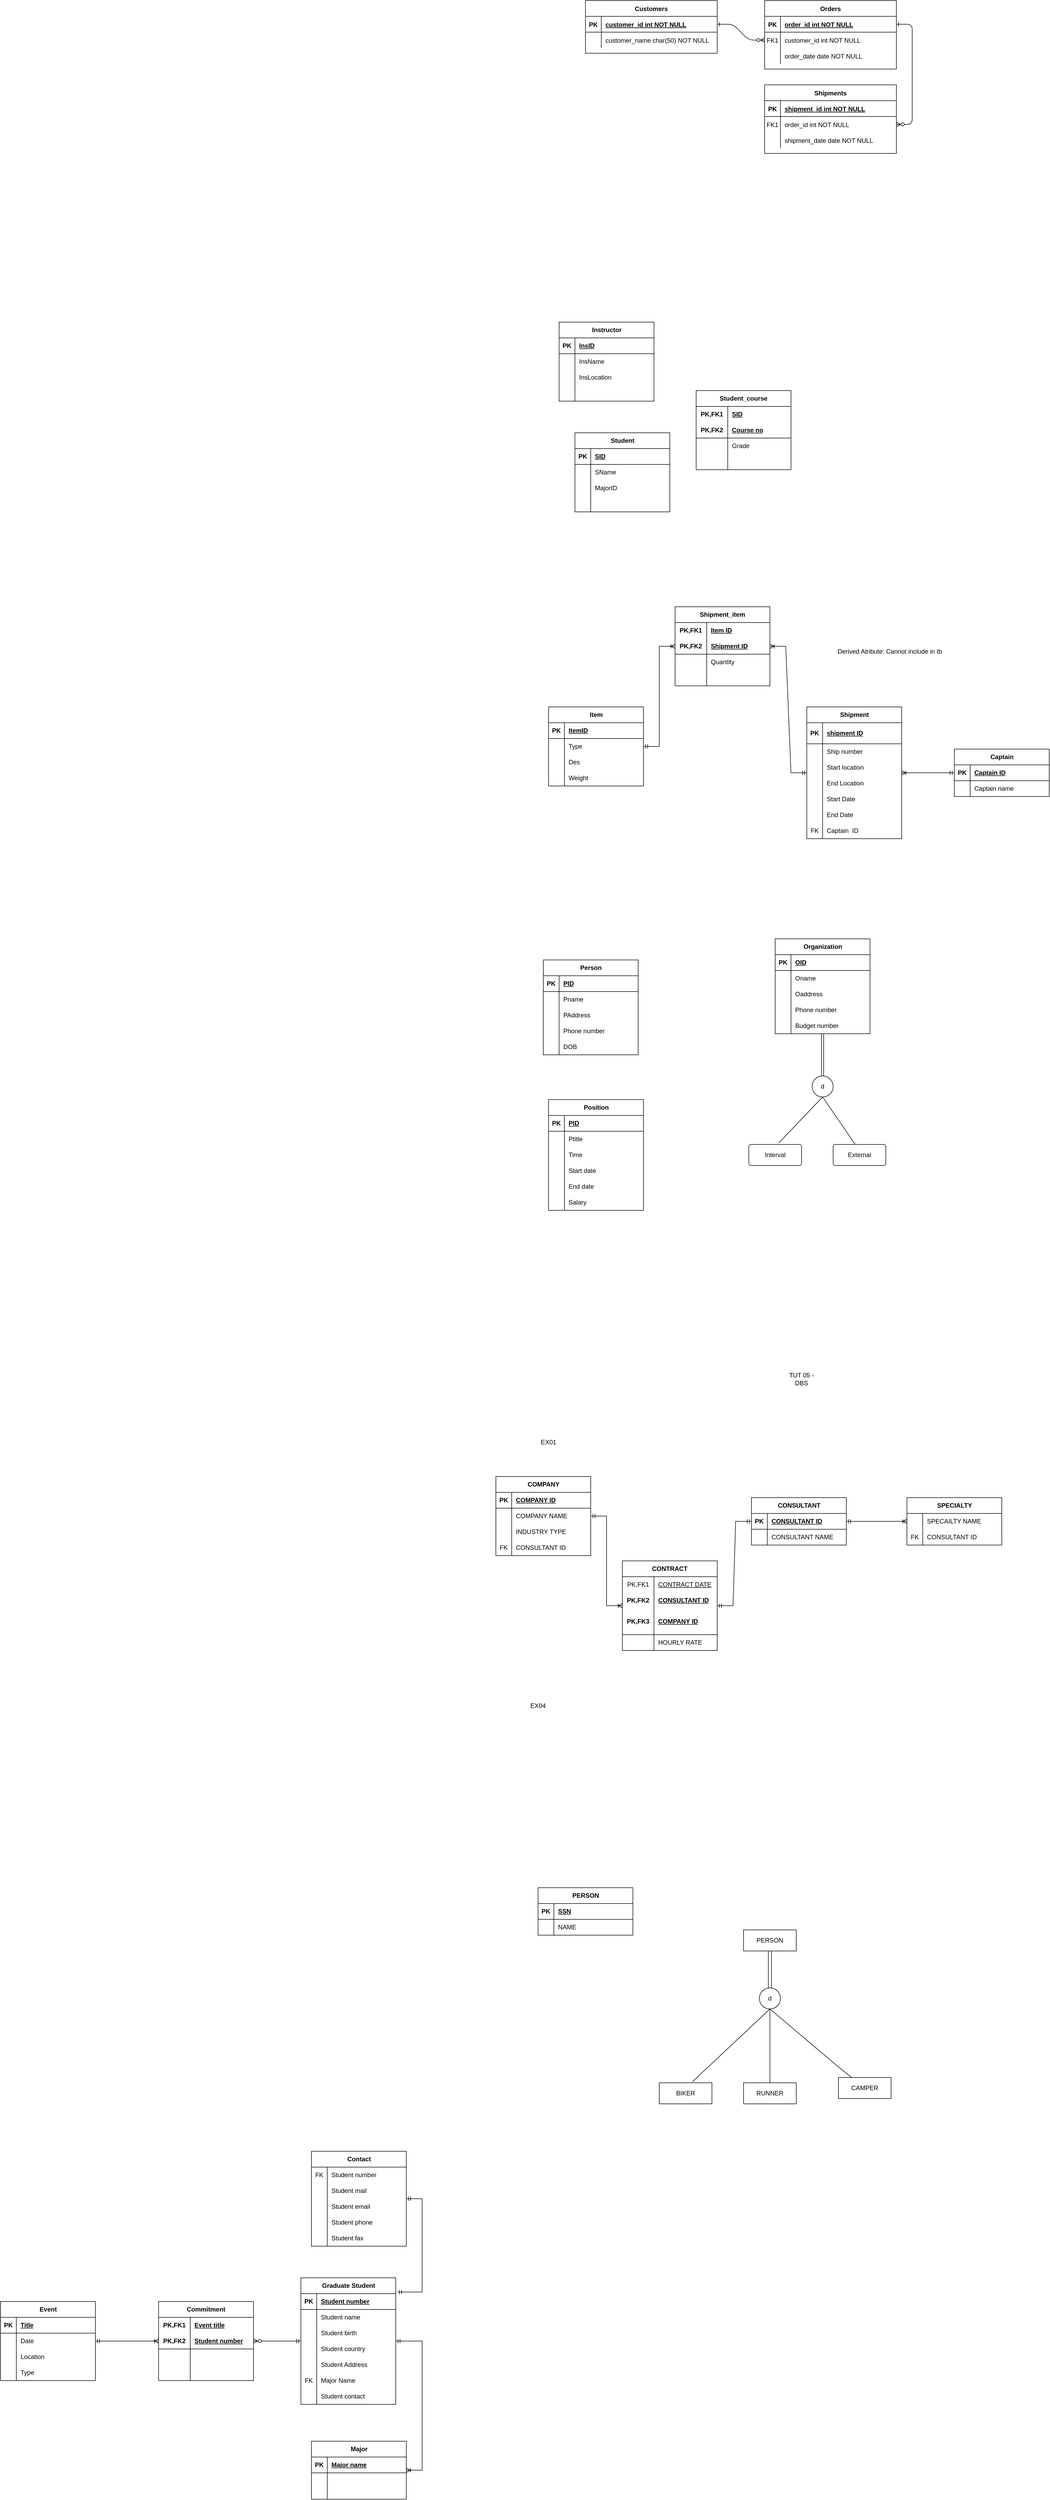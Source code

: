 <mxfile version="22.0.0" type="github">
  <diagram id="R2lEEEUBdFMjLlhIrx00" name="Page-1">
    <mxGraphModel dx="3134" dy="756" grid="1" gridSize="10" guides="1" tooltips="1" connect="1" arrows="1" fold="1" page="1" pageScale="1" pageWidth="850" pageHeight="1100" math="0" shadow="0" extFonts="Permanent Marker^https://fonts.googleapis.com/css?family=Permanent+Marker">
      <root>
        <mxCell id="0" />
        <mxCell id="1" parent="0" />
        <mxCell id="C-vyLk0tnHw3VtMMgP7b-1" value="" style="edgeStyle=entityRelationEdgeStyle;endArrow=ERzeroToMany;startArrow=ERone;endFill=1;startFill=0;" parent="1" source="C-vyLk0tnHw3VtMMgP7b-24" target="C-vyLk0tnHw3VtMMgP7b-6" edge="1">
          <mxGeometry width="100" height="100" relative="1" as="geometry">
            <mxPoint x="340" y="720" as="sourcePoint" />
            <mxPoint x="440" y="620" as="targetPoint" />
          </mxGeometry>
        </mxCell>
        <mxCell id="C-vyLk0tnHw3VtMMgP7b-12" value="" style="edgeStyle=entityRelationEdgeStyle;endArrow=ERzeroToMany;startArrow=ERone;endFill=1;startFill=0;" parent="1" source="C-vyLk0tnHw3VtMMgP7b-3" target="C-vyLk0tnHw3VtMMgP7b-17" edge="1">
          <mxGeometry width="100" height="100" relative="1" as="geometry">
            <mxPoint x="400" y="180" as="sourcePoint" />
            <mxPoint x="460" y="205" as="targetPoint" />
          </mxGeometry>
        </mxCell>
        <mxCell id="C-vyLk0tnHw3VtMMgP7b-2" value="Orders" style="shape=table;startSize=30;container=1;collapsible=1;childLayout=tableLayout;fixedRows=1;rowLines=0;fontStyle=1;align=center;resizeLast=1;" parent="1" vertex="1">
          <mxGeometry x="450" y="120" width="250" height="130" as="geometry" />
        </mxCell>
        <mxCell id="C-vyLk0tnHw3VtMMgP7b-3" value="" style="shape=partialRectangle;collapsible=0;dropTarget=0;pointerEvents=0;fillColor=none;points=[[0,0.5],[1,0.5]];portConstraint=eastwest;top=0;left=0;right=0;bottom=1;" parent="C-vyLk0tnHw3VtMMgP7b-2" vertex="1">
          <mxGeometry y="30" width="250" height="30" as="geometry" />
        </mxCell>
        <mxCell id="C-vyLk0tnHw3VtMMgP7b-4" value="PK" style="shape=partialRectangle;overflow=hidden;connectable=0;fillColor=none;top=0;left=0;bottom=0;right=0;fontStyle=1;" parent="C-vyLk0tnHw3VtMMgP7b-3" vertex="1">
          <mxGeometry width="30" height="30" as="geometry" />
        </mxCell>
        <mxCell id="C-vyLk0tnHw3VtMMgP7b-5" value="order_id int NOT NULL " style="shape=partialRectangle;overflow=hidden;connectable=0;fillColor=none;top=0;left=0;bottom=0;right=0;align=left;spacingLeft=6;fontStyle=5;" parent="C-vyLk0tnHw3VtMMgP7b-3" vertex="1">
          <mxGeometry x="30" width="220" height="30" as="geometry" />
        </mxCell>
        <mxCell id="C-vyLk0tnHw3VtMMgP7b-6" value="" style="shape=partialRectangle;collapsible=0;dropTarget=0;pointerEvents=0;fillColor=none;points=[[0,0.5],[1,0.5]];portConstraint=eastwest;top=0;left=0;right=0;bottom=0;" parent="C-vyLk0tnHw3VtMMgP7b-2" vertex="1">
          <mxGeometry y="60" width="250" height="30" as="geometry" />
        </mxCell>
        <mxCell id="C-vyLk0tnHw3VtMMgP7b-7" value="FK1" style="shape=partialRectangle;overflow=hidden;connectable=0;fillColor=none;top=0;left=0;bottom=0;right=0;" parent="C-vyLk0tnHw3VtMMgP7b-6" vertex="1">
          <mxGeometry width="30" height="30" as="geometry" />
        </mxCell>
        <mxCell id="C-vyLk0tnHw3VtMMgP7b-8" value="customer_id int NOT NULL" style="shape=partialRectangle;overflow=hidden;connectable=0;fillColor=none;top=0;left=0;bottom=0;right=0;align=left;spacingLeft=6;" parent="C-vyLk0tnHw3VtMMgP7b-6" vertex="1">
          <mxGeometry x="30" width="220" height="30" as="geometry" />
        </mxCell>
        <mxCell id="C-vyLk0tnHw3VtMMgP7b-9" value="" style="shape=partialRectangle;collapsible=0;dropTarget=0;pointerEvents=0;fillColor=none;points=[[0,0.5],[1,0.5]];portConstraint=eastwest;top=0;left=0;right=0;bottom=0;" parent="C-vyLk0tnHw3VtMMgP7b-2" vertex="1">
          <mxGeometry y="90" width="250" height="30" as="geometry" />
        </mxCell>
        <mxCell id="C-vyLk0tnHw3VtMMgP7b-10" value="" style="shape=partialRectangle;overflow=hidden;connectable=0;fillColor=none;top=0;left=0;bottom=0;right=0;" parent="C-vyLk0tnHw3VtMMgP7b-9" vertex="1">
          <mxGeometry width="30" height="30" as="geometry" />
        </mxCell>
        <mxCell id="C-vyLk0tnHw3VtMMgP7b-11" value="order_date date NOT NULL" style="shape=partialRectangle;overflow=hidden;connectable=0;fillColor=none;top=0;left=0;bottom=0;right=0;align=left;spacingLeft=6;" parent="C-vyLk0tnHw3VtMMgP7b-9" vertex="1">
          <mxGeometry x="30" width="220" height="30" as="geometry" />
        </mxCell>
        <mxCell id="C-vyLk0tnHw3VtMMgP7b-13" value="Shipments" style="shape=table;startSize=30;container=1;collapsible=1;childLayout=tableLayout;fixedRows=1;rowLines=0;fontStyle=1;align=center;resizeLast=1;" parent="1" vertex="1">
          <mxGeometry x="450" y="280" width="250" height="130" as="geometry" />
        </mxCell>
        <mxCell id="C-vyLk0tnHw3VtMMgP7b-14" value="" style="shape=partialRectangle;collapsible=0;dropTarget=0;pointerEvents=0;fillColor=none;points=[[0,0.5],[1,0.5]];portConstraint=eastwest;top=0;left=0;right=0;bottom=1;" parent="C-vyLk0tnHw3VtMMgP7b-13" vertex="1">
          <mxGeometry y="30" width="250" height="30" as="geometry" />
        </mxCell>
        <mxCell id="C-vyLk0tnHw3VtMMgP7b-15" value="PK" style="shape=partialRectangle;overflow=hidden;connectable=0;fillColor=none;top=0;left=0;bottom=0;right=0;fontStyle=1;" parent="C-vyLk0tnHw3VtMMgP7b-14" vertex="1">
          <mxGeometry width="30" height="30" as="geometry" />
        </mxCell>
        <mxCell id="C-vyLk0tnHw3VtMMgP7b-16" value="shipment_id int NOT NULL " style="shape=partialRectangle;overflow=hidden;connectable=0;fillColor=none;top=0;left=0;bottom=0;right=0;align=left;spacingLeft=6;fontStyle=5;" parent="C-vyLk0tnHw3VtMMgP7b-14" vertex="1">
          <mxGeometry x="30" width="220" height="30" as="geometry" />
        </mxCell>
        <mxCell id="C-vyLk0tnHw3VtMMgP7b-17" value="" style="shape=partialRectangle;collapsible=0;dropTarget=0;pointerEvents=0;fillColor=none;points=[[0,0.5],[1,0.5]];portConstraint=eastwest;top=0;left=0;right=0;bottom=0;" parent="C-vyLk0tnHw3VtMMgP7b-13" vertex="1">
          <mxGeometry y="60" width="250" height="30" as="geometry" />
        </mxCell>
        <mxCell id="C-vyLk0tnHw3VtMMgP7b-18" value="FK1" style="shape=partialRectangle;overflow=hidden;connectable=0;fillColor=none;top=0;left=0;bottom=0;right=0;" parent="C-vyLk0tnHw3VtMMgP7b-17" vertex="1">
          <mxGeometry width="30" height="30" as="geometry" />
        </mxCell>
        <mxCell id="C-vyLk0tnHw3VtMMgP7b-19" value="order_id int NOT NULL" style="shape=partialRectangle;overflow=hidden;connectable=0;fillColor=none;top=0;left=0;bottom=0;right=0;align=left;spacingLeft=6;" parent="C-vyLk0tnHw3VtMMgP7b-17" vertex="1">
          <mxGeometry x="30" width="220" height="30" as="geometry" />
        </mxCell>
        <mxCell id="C-vyLk0tnHw3VtMMgP7b-20" value="" style="shape=partialRectangle;collapsible=0;dropTarget=0;pointerEvents=0;fillColor=none;points=[[0,0.5],[1,0.5]];portConstraint=eastwest;top=0;left=0;right=0;bottom=0;" parent="C-vyLk0tnHw3VtMMgP7b-13" vertex="1">
          <mxGeometry y="90" width="250" height="30" as="geometry" />
        </mxCell>
        <mxCell id="C-vyLk0tnHw3VtMMgP7b-21" value="" style="shape=partialRectangle;overflow=hidden;connectable=0;fillColor=none;top=0;left=0;bottom=0;right=0;" parent="C-vyLk0tnHw3VtMMgP7b-20" vertex="1">
          <mxGeometry width="30" height="30" as="geometry" />
        </mxCell>
        <mxCell id="C-vyLk0tnHw3VtMMgP7b-22" value="shipment_date date NOT NULL" style="shape=partialRectangle;overflow=hidden;connectable=0;fillColor=none;top=0;left=0;bottom=0;right=0;align=left;spacingLeft=6;" parent="C-vyLk0tnHw3VtMMgP7b-20" vertex="1">
          <mxGeometry x="30" width="220" height="30" as="geometry" />
        </mxCell>
        <mxCell id="C-vyLk0tnHw3VtMMgP7b-23" value="Customers" style="shape=table;startSize=30;container=1;collapsible=1;childLayout=tableLayout;fixedRows=1;rowLines=0;fontStyle=1;align=center;resizeLast=1;" parent="1" vertex="1">
          <mxGeometry x="110" y="120" width="250" height="100" as="geometry" />
        </mxCell>
        <mxCell id="C-vyLk0tnHw3VtMMgP7b-24" value="" style="shape=partialRectangle;collapsible=0;dropTarget=0;pointerEvents=0;fillColor=none;points=[[0,0.5],[1,0.5]];portConstraint=eastwest;top=0;left=0;right=0;bottom=1;" parent="C-vyLk0tnHw3VtMMgP7b-23" vertex="1">
          <mxGeometry y="30" width="250" height="30" as="geometry" />
        </mxCell>
        <mxCell id="C-vyLk0tnHw3VtMMgP7b-25" value="PK" style="shape=partialRectangle;overflow=hidden;connectable=0;fillColor=none;top=0;left=0;bottom=0;right=0;fontStyle=1;" parent="C-vyLk0tnHw3VtMMgP7b-24" vertex="1">
          <mxGeometry width="30" height="30" as="geometry">
            <mxRectangle width="30" height="30" as="alternateBounds" />
          </mxGeometry>
        </mxCell>
        <mxCell id="C-vyLk0tnHw3VtMMgP7b-26" value="customer_id int NOT NULL " style="shape=partialRectangle;overflow=hidden;connectable=0;fillColor=none;top=0;left=0;bottom=0;right=0;align=left;spacingLeft=6;fontStyle=5;" parent="C-vyLk0tnHw3VtMMgP7b-24" vertex="1">
          <mxGeometry x="30" width="220" height="30" as="geometry">
            <mxRectangle width="220" height="30" as="alternateBounds" />
          </mxGeometry>
        </mxCell>
        <mxCell id="C-vyLk0tnHw3VtMMgP7b-27" value="" style="shape=partialRectangle;collapsible=0;dropTarget=0;pointerEvents=0;fillColor=none;points=[[0,0.5],[1,0.5]];portConstraint=eastwest;top=0;left=0;right=0;bottom=0;" parent="C-vyLk0tnHw3VtMMgP7b-23" vertex="1">
          <mxGeometry y="60" width="250" height="30" as="geometry" />
        </mxCell>
        <mxCell id="C-vyLk0tnHw3VtMMgP7b-28" value="" style="shape=partialRectangle;overflow=hidden;connectable=0;fillColor=none;top=0;left=0;bottom=0;right=0;" parent="C-vyLk0tnHw3VtMMgP7b-27" vertex="1">
          <mxGeometry width="30" height="30" as="geometry">
            <mxRectangle width="30" height="30" as="alternateBounds" />
          </mxGeometry>
        </mxCell>
        <mxCell id="C-vyLk0tnHw3VtMMgP7b-29" value="customer_name char(50) NOT NULL" style="shape=partialRectangle;overflow=hidden;connectable=0;fillColor=none;top=0;left=0;bottom=0;right=0;align=left;spacingLeft=6;" parent="C-vyLk0tnHw3VtMMgP7b-27" vertex="1">
          <mxGeometry x="30" width="220" height="30" as="geometry">
            <mxRectangle width="220" height="30" as="alternateBounds" />
          </mxGeometry>
        </mxCell>
        <mxCell id="3RaQsZ9c0To3rXEFJMQm-1" value="Instructor" style="shape=table;startSize=30;container=1;collapsible=1;childLayout=tableLayout;fixedRows=1;rowLines=0;fontStyle=1;align=center;resizeLast=1;html=1;" parent="1" vertex="1">
          <mxGeometry x="60" y="730" width="180" height="150" as="geometry" />
        </mxCell>
        <mxCell id="3RaQsZ9c0To3rXEFJMQm-2" value="" style="shape=tableRow;horizontal=0;startSize=0;swimlaneHead=0;swimlaneBody=0;fillColor=none;collapsible=0;dropTarget=0;points=[[0,0.5],[1,0.5]];portConstraint=eastwest;top=0;left=0;right=0;bottom=1;" parent="3RaQsZ9c0To3rXEFJMQm-1" vertex="1">
          <mxGeometry y="30" width="180" height="30" as="geometry" />
        </mxCell>
        <mxCell id="3RaQsZ9c0To3rXEFJMQm-3" value="PK" style="shape=partialRectangle;connectable=0;fillColor=none;top=0;left=0;bottom=0;right=0;fontStyle=1;overflow=hidden;whiteSpace=wrap;html=1;" parent="3RaQsZ9c0To3rXEFJMQm-2" vertex="1">
          <mxGeometry width="30" height="30" as="geometry">
            <mxRectangle width="30" height="30" as="alternateBounds" />
          </mxGeometry>
        </mxCell>
        <mxCell id="3RaQsZ9c0To3rXEFJMQm-4" value="InsID" style="shape=partialRectangle;connectable=0;fillColor=none;top=0;left=0;bottom=0;right=0;align=left;spacingLeft=6;fontStyle=5;overflow=hidden;whiteSpace=wrap;html=1;" parent="3RaQsZ9c0To3rXEFJMQm-2" vertex="1">
          <mxGeometry x="30" width="150" height="30" as="geometry">
            <mxRectangle width="150" height="30" as="alternateBounds" />
          </mxGeometry>
        </mxCell>
        <mxCell id="3RaQsZ9c0To3rXEFJMQm-5" value="" style="shape=tableRow;horizontal=0;startSize=0;swimlaneHead=0;swimlaneBody=0;fillColor=none;collapsible=0;dropTarget=0;points=[[0,0.5],[1,0.5]];portConstraint=eastwest;top=0;left=0;right=0;bottom=0;" parent="3RaQsZ9c0To3rXEFJMQm-1" vertex="1">
          <mxGeometry y="60" width="180" height="30" as="geometry" />
        </mxCell>
        <mxCell id="3RaQsZ9c0To3rXEFJMQm-6" value="" style="shape=partialRectangle;connectable=0;fillColor=none;top=0;left=0;bottom=0;right=0;editable=1;overflow=hidden;whiteSpace=wrap;html=1;" parent="3RaQsZ9c0To3rXEFJMQm-5" vertex="1">
          <mxGeometry width="30" height="30" as="geometry">
            <mxRectangle width="30" height="30" as="alternateBounds" />
          </mxGeometry>
        </mxCell>
        <mxCell id="3RaQsZ9c0To3rXEFJMQm-7" value="InsName" style="shape=partialRectangle;connectable=0;fillColor=none;top=0;left=0;bottom=0;right=0;align=left;spacingLeft=6;overflow=hidden;whiteSpace=wrap;html=1;" parent="3RaQsZ9c0To3rXEFJMQm-5" vertex="1">
          <mxGeometry x="30" width="150" height="30" as="geometry">
            <mxRectangle width="150" height="30" as="alternateBounds" />
          </mxGeometry>
        </mxCell>
        <mxCell id="3RaQsZ9c0To3rXEFJMQm-8" value="" style="shape=tableRow;horizontal=0;startSize=0;swimlaneHead=0;swimlaneBody=0;fillColor=none;collapsible=0;dropTarget=0;points=[[0,0.5],[1,0.5]];portConstraint=eastwest;top=0;left=0;right=0;bottom=0;" parent="3RaQsZ9c0To3rXEFJMQm-1" vertex="1">
          <mxGeometry y="90" width="180" height="30" as="geometry" />
        </mxCell>
        <mxCell id="3RaQsZ9c0To3rXEFJMQm-9" value="" style="shape=partialRectangle;connectable=0;fillColor=none;top=0;left=0;bottom=0;right=0;editable=1;overflow=hidden;whiteSpace=wrap;html=1;" parent="3RaQsZ9c0To3rXEFJMQm-8" vertex="1">
          <mxGeometry width="30" height="30" as="geometry">
            <mxRectangle width="30" height="30" as="alternateBounds" />
          </mxGeometry>
        </mxCell>
        <mxCell id="3RaQsZ9c0To3rXEFJMQm-10" value="InsLocation" style="shape=partialRectangle;connectable=0;fillColor=none;top=0;left=0;bottom=0;right=0;align=left;spacingLeft=6;overflow=hidden;whiteSpace=wrap;html=1;" parent="3RaQsZ9c0To3rXEFJMQm-8" vertex="1">
          <mxGeometry x="30" width="150" height="30" as="geometry">
            <mxRectangle width="150" height="30" as="alternateBounds" />
          </mxGeometry>
        </mxCell>
        <mxCell id="3RaQsZ9c0To3rXEFJMQm-11" value="" style="shape=tableRow;horizontal=0;startSize=0;swimlaneHead=0;swimlaneBody=0;fillColor=none;collapsible=0;dropTarget=0;points=[[0,0.5],[1,0.5]];portConstraint=eastwest;top=0;left=0;right=0;bottom=0;" parent="3RaQsZ9c0To3rXEFJMQm-1" vertex="1">
          <mxGeometry y="120" width="180" height="30" as="geometry" />
        </mxCell>
        <mxCell id="3RaQsZ9c0To3rXEFJMQm-12" value="" style="shape=partialRectangle;connectable=0;fillColor=none;top=0;left=0;bottom=0;right=0;editable=1;overflow=hidden;whiteSpace=wrap;html=1;" parent="3RaQsZ9c0To3rXEFJMQm-11" vertex="1">
          <mxGeometry width="30" height="30" as="geometry">
            <mxRectangle width="30" height="30" as="alternateBounds" />
          </mxGeometry>
        </mxCell>
        <mxCell id="3RaQsZ9c0To3rXEFJMQm-13" value="" style="shape=partialRectangle;connectable=0;fillColor=none;top=0;left=0;bottom=0;right=0;align=left;spacingLeft=6;overflow=hidden;whiteSpace=wrap;html=1;" parent="3RaQsZ9c0To3rXEFJMQm-11" vertex="1">
          <mxGeometry x="30" width="150" height="30" as="geometry">
            <mxRectangle width="150" height="30" as="alternateBounds" />
          </mxGeometry>
        </mxCell>
        <mxCell id="3RaQsZ9c0To3rXEFJMQm-14" value="Student" style="shape=table;startSize=30;container=1;collapsible=1;childLayout=tableLayout;fixedRows=1;rowLines=0;fontStyle=1;align=center;resizeLast=1;html=1;" parent="1" vertex="1">
          <mxGeometry x="90" y="940" width="180" height="150" as="geometry" />
        </mxCell>
        <mxCell id="3RaQsZ9c0To3rXEFJMQm-15" value="" style="shape=tableRow;horizontal=0;startSize=0;swimlaneHead=0;swimlaneBody=0;fillColor=none;collapsible=0;dropTarget=0;points=[[0,0.5],[1,0.5]];portConstraint=eastwest;top=0;left=0;right=0;bottom=1;" parent="3RaQsZ9c0To3rXEFJMQm-14" vertex="1">
          <mxGeometry y="30" width="180" height="30" as="geometry" />
        </mxCell>
        <mxCell id="3RaQsZ9c0To3rXEFJMQm-16" value="PK" style="shape=partialRectangle;connectable=0;fillColor=none;top=0;left=0;bottom=0;right=0;fontStyle=1;overflow=hidden;whiteSpace=wrap;html=1;" parent="3RaQsZ9c0To3rXEFJMQm-15" vertex="1">
          <mxGeometry width="30" height="30" as="geometry">
            <mxRectangle width="30" height="30" as="alternateBounds" />
          </mxGeometry>
        </mxCell>
        <mxCell id="3RaQsZ9c0To3rXEFJMQm-17" value="SID" style="shape=partialRectangle;connectable=0;fillColor=none;top=0;left=0;bottom=0;right=0;align=left;spacingLeft=6;fontStyle=5;overflow=hidden;whiteSpace=wrap;html=1;" parent="3RaQsZ9c0To3rXEFJMQm-15" vertex="1">
          <mxGeometry x="30" width="150" height="30" as="geometry">
            <mxRectangle width="150" height="30" as="alternateBounds" />
          </mxGeometry>
        </mxCell>
        <mxCell id="3RaQsZ9c0To3rXEFJMQm-18" value="" style="shape=tableRow;horizontal=0;startSize=0;swimlaneHead=0;swimlaneBody=0;fillColor=none;collapsible=0;dropTarget=0;points=[[0,0.5],[1,0.5]];portConstraint=eastwest;top=0;left=0;right=0;bottom=0;" parent="3RaQsZ9c0To3rXEFJMQm-14" vertex="1">
          <mxGeometry y="60" width="180" height="30" as="geometry" />
        </mxCell>
        <mxCell id="3RaQsZ9c0To3rXEFJMQm-19" value="" style="shape=partialRectangle;connectable=0;fillColor=none;top=0;left=0;bottom=0;right=0;editable=1;overflow=hidden;whiteSpace=wrap;html=1;" parent="3RaQsZ9c0To3rXEFJMQm-18" vertex="1">
          <mxGeometry width="30" height="30" as="geometry">
            <mxRectangle width="30" height="30" as="alternateBounds" />
          </mxGeometry>
        </mxCell>
        <mxCell id="3RaQsZ9c0To3rXEFJMQm-20" value="SName" style="shape=partialRectangle;connectable=0;fillColor=none;top=0;left=0;bottom=0;right=0;align=left;spacingLeft=6;overflow=hidden;whiteSpace=wrap;html=1;" parent="3RaQsZ9c0To3rXEFJMQm-18" vertex="1">
          <mxGeometry x="30" width="150" height="30" as="geometry">
            <mxRectangle width="150" height="30" as="alternateBounds" />
          </mxGeometry>
        </mxCell>
        <mxCell id="3RaQsZ9c0To3rXEFJMQm-21" value="" style="shape=tableRow;horizontal=0;startSize=0;swimlaneHead=0;swimlaneBody=0;fillColor=none;collapsible=0;dropTarget=0;points=[[0,0.5],[1,0.5]];portConstraint=eastwest;top=0;left=0;right=0;bottom=0;" parent="3RaQsZ9c0To3rXEFJMQm-14" vertex="1">
          <mxGeometry y="90" width="180" height="30" as="geometry" />
        </mxCell>
        <mxCell id="3RaQsZ9c0To3rXEFJMQm-22" value="" style="shape=partialRectangle;connectable=0;fillColor=none;top=0;left=0;bottom=0;right=0;editable=1;overflow=hidden;whiteSpace=wrap;html=1;" parent="3RaQsZ9c0To3rXEFJMQm-21" vertex="1">
          <mxGeometry width="30" height="30" as="geometry">
            <mxRectangle width="30" height="30" as="alternateBounds" />
          </mxGeometry>
        </mxCell>
        <mxCell id="3RaQsZ9c0To3rXEFJMQm-23" value="MajorID" style="shape=partialRectangle;connectable=0;fillColor=none;top=0;left=0;bottom=0;right=0;align=left;spacingLeft=6;overflow=hidden;whiteSpace=wrap;html=1;" parent="3RaQsZ9c0To3rXEFJMQm-21" vertex="1">
          <mxGeometry x="30" width="150" height="30" as="geometry">
            <mxRectangle width="150" height="30" as="alternateBounds" />
          </mxGeometry>
        </mxCell>
        <mxCell id="3RaQsZ9c0To3rXEFJMQm-24" value="" style="shape=tableRow;horizontal=0;startSize=0;swimlaneHead=0;swimlaneBody=0;fillColor=none;collapsible=0;dropTarget=0;points=[[0,0.5],[1,0.5]];portConstraint=eastwest;top=0;left=0;right=0;bottom=0;" parent="3RaQsZ9c0To3rXEFJMQm-14" vertex="1">
          <mxGeometry y="120" width="180" height="30" as="geometry" />
        </mxCell>
        <mxCell id="3RaQsZ9c0To3rXEFJMQm-25" value="" style="shape=partialRectangle;connectable=0;fillColor=none;top=0;left=0;bottom=0;right=0;editable=1;overflow=hidden;whiteSpace=wrap;html=1;" parent="3RaQsZ9c0To3rXEFJMQm-24" vertex="1">
          <mxGeometry width="30" height="30" as="geometry">
            <mxRectangle width="30" height="30" as="alternateBounds" />
          </mxGeometry>
        </mxCell>
        <mxCell id="3RaQsZ9c0To3rXEFJMQm-26" value="" style="shape=partialRectangle;connectable=0;fillColor=none;top=0;left=0;bottom=0;right=0;align=left;spacingLeft=6;overflow=hidden;whiteSpace=wrap;html=1;" parent="3RaQsZ9c0To3rXEFJMQm-24" vertex="1">
          <mxGeometry x="30" width="150" height="30" as="geometry">
            <mxRectangle width="150" height="30" as="alternateBounds" />
          </mxGeometry>
        </mxCell>
        <mxCell id="3RaQsZ9c0To3rXEFJMQm-27" value="Student_course" style="shape=table;startSize=30;container=1;collapsible=1;childLayout=tableLayout;fixedRows=1;rowLines=0;fontStyle=1;align=center;resizeLast=1;html=1;whiteSpace=wrap;" parent="1" vertex="1">
          <mxGeometry x="320" y="860" width="180" height="150" as="geometry" />
        </mxCell>
        <mxCell id="3RaQsZ9c0To3rXEFJMQm-28" value="" style="shape=tableRow;horizontal=0;startSize=0;swimlaneHead=0;swimlaneBody=0;fillColor=none;collapsible=0;dropTarget=0;points=[[0,0.5],[1,0.5]];portConstraint=eastwest;top=0;left=0;right=0;bottom=0;html=1;" parent="3RaQsZ9c0To3rXEFJMQm-27" vertex="1">
          <mxGeometry y="30" width="180" height="30" as="geometry" />
        </mxCell>
        <mxCell id="3RaQsZ9c0To3rXEFJMQm-29" value="PK,FK1" style="shape=partialRectangle;connectable=0;fillColor=none;top=0;left=0;bottom=0;right=0;fontStyle=1;overflow=hidden;html=1;whiteSpace=wrap;" parent="3RaQsZ9c0To3rXEFJMQm-28" vertex="1">
          <mxGeometry width="60" height="30" as="geometry">
            <mxRectangle width="60" height="30" as="alternateBounds" />
          </mxGeometry>
        </mxCell>
        <mxCell id="3RaQsZ9c0To3rXEFJMQm-30" value="SID" style="shape=partialRectangle;connectable=0;fillColor=none;top=0;left=0;bottom=0;right=0;align=left;spacingLeft=6;fontStyle=5;overflow=hidden;html=1;whiteSpace=wrap;" parent="3RaQsZ9c0To3rXEFJMQm-28" vertex="1">
          <mxGeometry x="60" width="120" height="30" as="geometry">
            <mxRectangle width="120" height="30" as="alternateBounds" />
          </mxGeometry>
        </mxCell>
        <mxCell id="3RaQsZ9c0To3rXEFJMQm-31" value="" style="shape=tableRow;horizontal=0;startSize=0;swimlaneHead=0;swimlaneBody=0;fillColor=none;collapsible=0;dropTarget=0;points=[[0,0.5],[1,0.5]];portConstraint=eastwest;top=0;left=0;right=0;bottom=1;html=1;" parent="3RaQsZ9c0To3rXEFJMQm-27" vertex="1">
          <mxGeometry y="60" width="180" height="30" as="geometry" />
        </mxCell>
        <mxCell id="3RaQsZ9c0To3rXEFJMQm-32" value="PK,FK2" style="shape=partialRectangle;connectable=0;fillColor=none;top=0;left=0;bottom=0;right=0;fontStyle=1;overflow=hidden;html=1;whiteSpace=wrap;" parent="3RaQsZ9c0To3rXEFJMQm-31" vertex="1">
          <mxGeometry width="60" height="30" as="geometry">
            <mxRectangle width="60" height="30" as="alternateBounds" />
          </mxGeometry>
        </mxCell>
        <mxCell id="3RaQsZ9c0To3rXEFJMQm-33" value="Course no" style="shape=partialRectangle;connectable=0;fillColor=none;top=0;left=0;bottom=0;right=0;align=left;spacingLeft=6;fontStyle=5;overflow=hidden;html=1;whiteSpace=wrap;" parent="3RaQsZ9c0To3rXEFJMQm-31" vertex="1">
          <mxGeometry x="60" width="120" height="30" as="geometry">
            <mxRectangle width="120" height="30" as="alternateBounds" />
          </mxGeometry>
        </mxCell>
        <mxCell id="3RaQsZ9c0To3rXEFJMQm-34" value="" style="shape=tableRow;horizontal=0;startSize=0;swimlaneHead=0;swimlaneBody=0;fillColor=none;collapsible=0;dropTarget=0;points=[[0,0.5],[1,0.5]];portConstraint=eastwest;top=0;left=0;right=0;bottom=0;html=1;" parent="3RaQsZ9c0To3rXEFJMQm-27" vertex="1">
          <mxGeometry y="90" width="180" height="30" as="geometry" />
        </mxCell>
        <mxCell id="3RaQsZ9c0To3rXEFJMQm-35" value="" style="shape=partialRectangle;connectable=0;fillColor=none;top=0;left=0;bottom=0;right=0;editable=1;overflow=hidden;html=1;whiteSpace=wrap;" parent="3RaQsZ9c0To3rXEFJMQm-34" vertex="1">
          <mxGeometry width="60" height="30" as="geometry">
            <mxRectangle width="60" height="30" as="alternateBounds" />
          </mxGeometry>
        </mxCell>
        <mxCell id="3RaQsZ9c0To3rXEFJMQm-36" value="Grade" style="shape=partialRectangle;connectable=0;fillColor=none;top=0;left=0;bottom=0;right=0;align=left;spacingLeft=6;overflow=hidden;html=1;whiteSpace=wrap;" parent="3RaQsZ9c0To3rXEFJMQm-34" vertex="1">
          <mxGeometry x="60" width="120" height="30" as="geometry">
            <mxRectangle width="120" height="30" as="alternateBounds" />
          </mxGeometry>
        </mxCell>
        <mxCell id="3RaQsZ9c0To3rXEFJMQm-37" value="" style="shape=tableRow;horizontal=0;startSize=0;swimlaneHead=0;swimlaneBody=0;fillColor=none;collapsible=0;dropTarget=0;points=[[0,0.5],[1,0.5]];portConstraint=eastwest;top=0;left=0;right=0;bottom=0;html=1;" parent="3RaQsZ9c0To3rXEFJMQm-27" vertex="1">
          <mxGeometry y="120" width="180" height="30" as="geometry" />
        </mxCell>
        <mxCell id="3RaQsZ9c0To3rXEFJMQm-38" value="" style="shape=partialRectangle;connectable=0;fillColor=none;top=0;left=0;bottom=0;right=0;editable=1;overflow=hidden;html=1;whiteSpace=wrap;" parent="3RaQsZ9c0To3rXEFJMQm-37" vertex="1">
          <mxGeometry width="60" height="30" as="geometry">
            <mxRectangle width="60" height="30" as="alternateBounds" />
          </mxGeometry>
        </mxCell>
        <mxCell id="3RaQsZ9c0To3rXEFJMQm-39" value="" style="shape=partialRectangle;connectable=0;fillColor=none;top=0;left=0;bottom=0;right=0;align=left;spacingLeft=6;overflow=hidden;html=1;whiteSpace=wrap;" parent="3RaQsZ9c0To3rXEFJMQm-37" vertex="1">
          <mxGeometry x="60" width="120" height="30" as="geometry">
            <mxRectangle width="120" height="30" as="alternateBounds" />
          </mxGeometry>
        </mxCell>
        <mxCell id="3RaQsZ9c0To3rXEFJMQm-40" value="Item" style="shape=table;startSize=30;container=1;collapsible=1;childLayout=tableLayout;fixedRows=1;rowLines=0;fontStyle=1;align=center;resizeLast=1;html=1;" parent="1" vertex="1">
          <mxGeometry x="40" y="1460" width="180" height="150" as="geometry" />
        </mxCell>
        <mxCell id="3RaQsZ9c0To3rXEFJMQm-41" value="" style="shape=tableRow;horizontal=0;startSize=0;swimlaneHead=0;swimlaneBody=0;fillColor=none;collapsible=0;dropTarget=0;points=[[0,0.5],[1,0.5]];portConstraint=eastwest;top=0;left=0;right=0;bottom=1;" parent="3RaQsZ9c0To3rXEFJMQm-40" vertex="1">
          <mxGeometry y="30" width="180" height="30" as="geometry" />
        </mxCell>
        <mxCell id="3RaQsZ9c0To3rXEFJMQm-42" value="PK" style="shape=partialRectangle;connectable=0;fillColor=none;top=0;left=0;bottom=0;right=0;fontStyle=1;overflow=hidden;whiteSpace=wrap;html=1;" parent="3RaQsZ9c0To3rXEFJMQm-41" vertex="1">
          <mxGeometry width="30" height="30" as="geometry">
            <mxRectangle width="30" height="30" as="alternateBounds" />
          </mxGeometry>
        </mxCell>
        <mxCell id="3RaQsZ9c0To3rXEFJMQm-43" value="ItemID" style="shape=partialRectangle;connectable=0;fillColor=none;top=0;left=0;bottom=0;right=0;align=left;spacingLeft=6;fontStyle=5;overflow=hidden;whiteSpace=wrap;html=1;" parent="3RaQsZ9c0To3rXEFJMQm-41" vertex="1">
          <mxGeometry x="30" width="150" height="30" as="geometry">
            <mxRectangle width="150" height="30" as="alternateBounds" />
          </mxGeometry>
        </mxCell>
        <mxCell id="3RaQsZ9c0To3rXEFJMQm-44" value="" style="shape=tableRow;horizontal=0;startSize=0;swimlaneHead=0;swimlaneBody=0;fillColor=none;collapsible=0;dropTarget=0;points=[[0,0.5],[1,0.5]];portConstraint=eastwest;top=0;left=0;right=0;bottom=0;" parent="3RaQsZ9c0To3rXEFJMQm-40" vertex="1">
          <mxGeometry y="60" width="180" height="30" as="geometry" />
        </mxCell>
        <mxCell id="3RaQsZ9c0To3rXEFJMQm-45" value="" style="shape=partialRectangle;connectable=0;fillColor=none;top=0;left=0;bottom=0;right=0;editable=1;overflow=hidden;whiteSpace=wrap;html=1;" parent="3RaQsZ9c0To3rXEFJMQm-44" vertex="1">
          <mxGeometry width="30" height="30" as="geometry">
            <mxRectangle width="30" height="30" as="alternateBounds" />
          </mxGeometry>
        </mxCell>
        <mxCell id="3RaQsZ9c0To3rXEFJMQm-46" value="Type" style="shape=partialRectangle;connectable=0;fillColor=none;top=0;left=0;bottom=0;right=0;align=left;spacingLeft=6;overflow=hidden;whiteSpace=wrap;html=1;" parent="3RaQsZ9c0To3rXEFJMQm-44" vertex="1">
          <mxGeometry x="30" width="150" height="30" as="geometry">
            <mxRectangle width="150" height="30" as="alternateBounds" />
          </mxGeometry>
        </mxCell>
        <mxCell id="3RaQsZ9c0To3rXEFJMQm-47" value="" style="shape=tableRow;horizontal=0;startSize=0;swimlaneHead=0;swimlaneBody=0;fillColor=none;collapsible=0;dropTarget=0;points=[[0,0.5],[1,0.5]];portConstraint=eastwest;top=0;left=0;right=0;bottom=0;" parent="3RaQsZ9c0To3rXEFJMQm-40" vertex="1">
          <mxGeometry y="90" width="180" height="30" as="geometry" />
        </mxCell>
        <mxCell id="3RaQsZ9c0To3rXEFJMQm-48" value="" style="shape=partialRectangle;connectable=0;fillColor=none;top=0;left=0;bottom=0;right=0;editable=1;overflow=hidden;whiteSpace=wrap;html=1;" parent="3RaQsZ9c0To3rXEFJMQm-47" vertex="1">
          <mxGeometry width="30" height="30" as="geometry">
            <mxRectangle width="30" height="30" as="alternateBounds" />
          </mxGeometry>
        </mxCell>
        <mxCell id="3RaQsZ9c0To3rXEFJMQm-49" value="Des" style="shape=partialRectangle;connectable=0;fillColor=none;top=0;left=0;bottom=0;right=0;align=left;spacingLeft=6;overflow=hidden;whiteSpace=wrap;html=1;" parent="3RaQsZ9c0To3rXEFJMQm-47" vertex="1">
          <mxGeometry x="30" width="150" height="30" as="geometry">
            <mxRectangle width="150" height="30" as="alternateBounds" />
          </mxGeometry>
        </mxCell>
        <mxCell id="3RaQsZ9c0To3rXEFJMQm-50" value="" style="shape=tableRow;horizontal=0;startSize=0;swimlaneHead=0;swimlaneBody=0;fillColor=none;collapsible=0;dropTarget=0;points=[[0,0.5],[1,0.5]];portConstraint=eastwest;top=0;left=0;right=0;bottom=0;" parent="3RaQsZ9c0To3rXEFJMQm-40" vertex="1">
          <mxGeometry y="120" width="180" height="30" as="geometry" />
        </mxCell>
        <mxCell id="3RaQsZ9c0To3rXEFJMQm-51" value="" style="shape=partialRectangle;connectable=0;fillColor=none;top=0;left=0;bottom=0;right=0;editable=1;overflow=hidden;whiteSpace=wrap;html=1;" parent="3RaQsZ9c0To3rXEFJMQm-50" vertex="1">
          <mxGeometry width="30" height="30" as="geometry">
            <mxRectangle width="30" height="30" as="alternateBounds" />
          </mxGeometry>
        </mxCell>
        <mxCell id="3RaQsZ9c0To3rXEFJMQm-52" value="Weight" style="shape=partialRectangle;connectable=0;fillColor=none;top=0;left=0;bottom=0;right=0;align=left;spacingLeft=6;overflow=hidden;whiteSpace=wrap;html=1;" parent="3RaQsZ9c0To3rXEFJMQm-50" vertex="1">
          <mxGeometry x="30" width="150" height="30" as="geometry">
            <mxRectangle width="150" height="30" as="alternateBounds" />
          </mxGeometry>
        </mxCell>
        <mxCell id="3RaQsZ9c0To3rXEFJMQm-53" value="Shipment" style="shape=table;startSize=30;container=1;collapsible=1;childLayout=tableLayout;fixedRows=1;rowLines=0;fontStyle=1;align=center;resizeLast=1;html=1;" parent="1" vertex="1">
          <mxGeometry x="530" y="1460" width="180" height="250" as="geometry" />
        </mxCell>
        <mxCell id="3RaQsZ9c0To3rXEFJMQm-54" value="" style="shape=tableRow;horizontal=0;startSize=0;swimlaneHead=0;swimlaneBody=0;fillColor=none;collapsible=0;dropTarget=0;points=[[0,0.5],[1,0.5]];portConstraint=eastwest;top=0;left=0;right=0;bottom=1;" parent="3RaQsZ9c0To3rXEFJMQm-53" vertex="1">
          <mxGeometry y="30" width="180" height="40" as="geometry" />
        </mxCell>
        <mxCell id="3RaQsZ9c0To3rXEFJMQm-55" value="PK" style="shape=partialRectangle;connectable=0;fillColor=none;top=0;left=0;bottom=0;right=0;fontStyle=1;overflow=hidden;whiteSpace=wrap;html=1;" parent="3RaQsZ9c0To3rXEFJMQm-54" vertex="1">
          <mxGeometry width="30" height="40" as="geometry">
            <mxRectangle width="30" height="40" as="alternateBounds" />
          </mxGeometry>
        </mxCell>
        <mxCell id="3RaQsZ9c0To3rXEFJMQm-56" value="shipment ID" style="shape=partialRectangle;connectable=0;fillColor=none;top=0;left=0;bottom=0;right=0;align=left;spacingLeft=6;fontStyle=5;overflow=hidden;whiteSpace=wrap;html=1;" parent="3RaQsZ9c0To3rXEFJMQm-54" vertex="1">
          <mxGeometry x="30" width="150" height="40" as="geometry">
            <mxRectangle width="150" height="40" as="alternateBounds" />
          </mxGeometry>
        </mxCell>
        <mxCell id="3RaQsZ9c0To3rXEFJMQm-57" value="" style="shape=tableRow;horizontal=0;startSize=0;swimlaneHead=0;swimlaneBody=0;fillColor=none;collapsible=0;dropTarget=0;points=[[0,0.5],[1,0.5]];portConstraint=eastwest;top=0;left=0;right=0;bottom=0;" parent="3RaQsZ9c0To3rXEFJMQm-53" vertex="1">
          <mxGeometry y="70" width="180" height="30" as="geometry" />
        </mxCell>
        <mxCell id="3RaQsZ9c0To3rXEFJMQm-58" value="" style="shape=partialRectangle;connectable=0;fillColor=none;top=0;left=0;bottom=0;right=0;editable=1;overflow=hidden;whiteSpace=wrap;html=1;" parent="3RaQsZ9c0To3rXEFJMQm-57" vertex="1">
          <mxGeometry width="30" height="30" as="geometry">
            <mxRectangle width="30" height="30" as="alternateBounds" />
          </mxGeometry>
        </mxCell>
        <mxCell id="3RaQsZ9c0To3rXEFJMQm-59" value="Ship number" style="shape=partialRectangle;connectable=0;fillColor=none;top=0;left=0;bottom=0;right=0;align=left;spacingLeft=6;overflow=hidden;whiteSpace=wrap;html=1;" parent="3RaQsZ9c0To3rXEFJMQm-57" vertex="1">
          <mxGeometry x="30" width="150" height="30" as="geometry">
            <mxRectangle width="150" height="30" as="alternateBounds" />
          </mxGeometry>
        </mxCell>
        <mxCell id="3RaQsZ9c0To3rXEFJMQm-60" value="" style="shape=tableRow;horizontal=0;startSize=0;swimlaneHead=0;swimlaneBody=0;fillColor=none;collapsible=0;dropTarget=0;points=[[0,0.5],[1,0.5]];portConstraint=eastwest;top=0;left=0;right=0;bottom=0;" parent="3RaQsZ9c0To3rXEFJMQm-53" vertex="1">
          <mxGeometry y="100" width="180" height="30" as="geometry" />
        </mxCell>
        <mxCell id="3RaQsZ9c0To3rXEFJMQm-61" value="" style="shape=partialRectangle;connectable=0;fillColor=none;top=0;left=0;bottom=0;right=0;editable=1;overflow=hidden;whiteSpace=wrap;html=1;" parent="3RaQsZ9c0To3rXEFJMQm-60" vertex="1">
          <mxGeometry width="30" height="30" as="geometry">
            <mxRectangle width="30" height="30" as="alternateBounds" />
          </mxGeometry>
        </mxCell>
        <mxCell id="3RaQsZ9c0To3rXEFJMQm-62" value="Start location" style="shape=partialRectangle;connectable=0;fillColor=none;top=0;left=0;bottom=0;right=0;align=left;spacingLeft=6;overflow=hidden;whiteSpace=wrap;html=1;" parent="3RaQsZ9c0To3rXEFJMQm-60" vertex="1">
          <mxGeometry x="30" width="150" height="30" as="geometry">
            <mxRectangle width="150" height="30" as="alternateBounds" />
          </mxGeometry>
        </mxCell>
        <mxCell id="3RaQsZ9c0To3rXEFJMQm-63" value="" style="shape=tableRow;horizontal=0;startSize=0;swimlaneHead=0;swimlaneBody=0;fillColor=none;collapsible=0;dropTarget=0;points=[[0,0.5],[1,0.5]];portConstraint=eastwest;top=0;left=0;right=0;bottom=0;" parent="3RaQsZ9c0To3rXEFJMQm-53" vertex="1">
          <mxGeometry y="130" width="180" height="30" as="geometry" />
        </mxCell>
        <mxCell id="3RaQsZ9c0To3rXEFJMQm-64" value="" style="shape=partialRectangle;connectable=0;fillColor=none;top=0;left=0;bottom=0;right=0;editable=1;overflow=hidden;whiteSpace=wrap;html=1;" parent="3RaQsZ9c0To3rXEFJMQm-63" vertex="1">
          <mxGeometry width="30" height="30" as="geometry">
            <mxRectangle width="30" height="30" as="alternateBounds" />
          </mxGeometry>
        </mxCell>
        <mxCell id="3RaQsZ9c0To3rXEFJMQm-65" value="End Location" style="shape=partialRectangle;connectable=0;fillColor=none;top=0;left=0;bottom=0;right=0;align=left;spacingLeft=6;overflow=hidden;whiteSpace=wrap;html=1;" parent="3RaQsZ9c0To3rXEFJMQm-63" vertex="1">
          <mxGeometry x="30" width="150" height="30" as="geometry">
            <mxRectangle width="150" height="30" as="alternateBounds" />
          </mxGeometry>
        </mxCell>
        <mxCell id="3RaQsZ9c0To3rXEFJMQm-89" value="" style="shape=tableRow;horizontal=0;startSize=0;swimlaneHead=0;swimlaneBody=0;fillColor=none;collapsible=0;dropTarget=0;points=[[0,0.5],[1,0.5]];portConstraint=eastwest;top=0;left=0;right=0;bottom=0;" parent="3RaQsZ9c0To3rXEFJMQm-53" vertex="1">
          <mxGeometry y="160" width="180" height="30" as="geometry" />
        </mxCell>
        <mxCell id="3RaQsZ9c0To3rXEFJMQm-90" value="" style="shape=partialRectangle;connectable=0;fillColor=none;top=0;left=0;bottom=0;right=0;editable=1;overflow=hidden;whiteSpace=wrap;html=1;" parent="3RaQsZ9c0To3rXEFJMQm-89" vertex="1">
          <mxGeometry width="30" height="30" as="geometry">
            <mxRectangle width="30" height="30" as="alternateBounds" />
          </mxGeometry>
        </mxCell>
        <mxCell id="3RaQsZ9c0To3rXEFJMQm-91" value="Start Date" style="shape=partialRectangle;connectable=0;fillColor=none;top=0;left=0;bottom=0;right=0;align=left;spacingLeft=6;overflow=hidden;whiteSpace=wrap;html=1;" parent="3RaQsZ9c0To3rXEFJMQm-89" vertex="1">
          <mxGeometry x="30" width="150" height="30" as="geometry">
            <mxRectangle width="150" height="30" as="alternateBounds" />
          </mxGeometry>
        </mxCell>
        <mxCell id="3RaQsZ9c0To3rXEFJMQm-145" value="" style="shape=tableRow;horizontal=0;startSize=0;swimlaneHead=0;swimlaneBody=0;fillColor=none;collapsible=0;dropTarget=0;points=[[0,0.5],[1,0.5]];portConstraint=eastwest;top=0;left=0;right=0;bottom=0;" parent="3RaQsZ9c0To3rXEFJMQm-53" vertex="1">
          <mxGeometry y="190" width="180" height="30" as="geometry" />
        </mxCell>
        <mxCell id="3RaQsZ9c0To3rXEFJMQm-146" value="" style="shape=partialRectangle;connectable=0;fillColor=none;top=0;left=0;bottom=0;right=0;editable=1;overflow=hidden;whiteSpace=wrap;html=1;" parent="3RaQsZ9c0To3rXEFJMQm-145" vertex="1">
          <mxGeometry width="30" height="30" as="geometry">
            <mxRectangle width="30" height="30" as="alternateBounds" />
          </mxGeometry>
        </mxCell>
        <mxCell id="3RaQsZ9c0To3rXEFJMQm-147" value="End Date" style="shape=partialRectangle;connectable=0;fillColor=none;top=0;left=0;bottom=0;right=0;align=left;spacingLeft=6;overflow=hidden;whiteSpace=wrap;html=1;" parent="3RaQsZ9c0To3rXEFJMQm-145" vertex="1">
          <mxGeometry x="30" width="150" height="30" as="geometry">
            <mxRectangle width="150" height="30" as="alternateBounds" />
          </mxGeometry>
        </mxCell>
        <mxCell id="3RaQsZ9c0To3rXEFJMQm-148" value="" style="shape=tableRow;horizontal=0;startSize=0;swimlaneHead=0;swimlaneBody=0;fillColor=none;collapsible=0;dropTarget=0;points=[[0,0.5],[1,0.5]];portConstraint=eastwest;top=0;left=0;right=0;bottom=0;" parent="3RaQsZ9c0To3rXEFJMQm-53" vertex="1">
          <mxGeometry y="220" width="180" height="30" as="geometry" />
        </mxCell>
        <mxCell id="3RaQsZ9c0To3rXEFJMQm-149" value="FK" style="shape=partialRectangle;connectable=0;fillColor=none;top=0;left=0;bottom=0;right=0;editable=1;overflow=hidden;whiteSpace=wrap;html=1;" parent="3RaQsZ9c0To3rXEFJMQm-148" vertex="1">
          <mxGeometry width="30" height="30" as="geometry">
            <mxRectangle width="30" height="30" as="alternateBounds" />
          </mxGeometry>
        </mxCell>
        <mxCell id="3RaQsZ9c0To3rXEFJMQm-150" value="Captain&amp;nbsp; ID" style="shape=partialRectangle;connectable=0;fillColor=none;top=0;left=0;bottom=0;right=0;align=left;spacingLeft=6;overflow=hidden;whiteSpace=wrap;html=1;" parent="3RaQsZ9c0To3rXEFJMQm-148" vertex="1">
          <mxGeometry x="30" width="150" height="30" as="geometry">
            <mxRectangle width="150" height="30" as="alternateBounds" />
          </mxGeometry>
        </mxCell>
        <mxCell id="3RaQsZ9c0To3rXEFJMQm-66" value="" style="edgeStyle=entityRelationEdgeStyle;fontSize=12;html=1;endArrow=ERmandOne;endFill=0;startArrow=ERoneToMany;rounded=0;startFill=0;" parent="1" source="3RaQsZ9c0To3rXEFJMQm-67" target="3RaQsZ9c0To3rXEFJMQm-53" edge="1">
          <mxGeometry width="100" height="100" relative="1" as="geometry">
            <mxPoint x="370" y="1520" as="sourcePoint" />
            <mxPoint x="470" y="1420" as="targetPoint" />
          </mxGeometry>
        </mxCell>
        <mxCell id="3RaQsZ9c0To3rXEFJMQm-67" value="Shipment_item" style="shape=table;startSize=30;container=1;collapsible=1;childLayout=tableLayout;fixedRows=1;rowLines=0;fontStyle=1;align=center;resizeLast=1;html=1;whiteSpace=wrap;" parent="1" vertex="1">
          <mxGeometry x="280" y="1270" width="180" height="150" as="geometry" />
        </mxCell>
        <mxCell id="3RaQsZ9c0To3rXEFJMQm-68" value="" style="shape=tableRow;horizontal=0;startSize=0;swimlaneHead=0;swimlaneBody=0;fillColor=none;collapsible=0;dropTarget=0;points=[[0,0.5],[1,0.5]];portConstraint=eastwest;top=0;left=0;right=0;bottom=0;html=1;" parent="3RaQsZ9c0To3rXEFJMQm-67" vertex="1">
          <mxGeometry y="30" width="180" height="30" as="geometry" />
        </mxCell>
        <mxCell id="3RaQsZ9c0To3rXEFJMQm-69" value="PK,FK1" style="shape=partialRectangle;connectable=0;fillColor=none;top=0;left=0;bottom=0;right=0;fontStyle=1;overflow=hidden;html=1;whiteSpace=wrap;" parent="3RaQsZ9c0To3rXEFJMQm-68" vertex="1">
          <mxGeometry width="60" height="30" as="geometry">
            <mxRectangle width="60" height="30" as="alternateBounds" />
          </mxGeometry>
        </mxCell>
        <mxCell id="3RaQsZ9c0To3rXEFJMQm-70" value="Item ID" style="shape=partialRectangle;connectable=0;fillColor=none;top=0;left=0;bottom=0;right=0;align=left;spacingLeft=6;fontStyle=5;overflow=hidden;html=1;whiteSpace=wrap;" parent="3RaQsZ9c0To3rXEFJMQm-68" vertex="1">
          <mxGeometry x="60" width="120" height="30" as="geometry">
            <mxRectangle width="120" height="30" as="alternateBounds" />
          </mxGeometry>
        </mxCell>
        <mxCell id="3RaQsZ9c0To3rXEFJMQm-71" value="" style="shape=tableRow;horizontal=0;startSize=0;swimlaneHead=0;swimlaneBody=0;fillColor=none;collapsible=0;dropTarget=0;points=[[0,0.5],[1,0.5]];portConstraint=eastwest;top=0;left=0;right=0;bottom=1;html=1;" parent="3RaQsZ9c0To3rXEFJMQm-67" vertex="1">
          <mxGeometry y="60" width="180" height="30" as="geometry" />
        </mxCell>
        <mxCell id="3RaQsZ9c0To3rXEFJMQm-72" value="PK,FK2" style="shape=partialRectangle;connectable=0;fillColor=none;top=0;left=0;bottom=0;right=0;fontStyle=1;overflow=hidden;html=1;whiteSpace=wrap;" parent="3RaQsZ9c0To3rXEFJMQm-71" vertex="1">
          <mxGeometry width="60" height="30" as="geometry">
            <mxRectangle width="60" height="30" as="alternateBounds" />
          </mxGeometry>
        </mxCell>
        <mxCell id="3RaQsZ9c0To3rXEFJMQm-73" value="Shipment ID" style="shape=partialRectangle;connectable=0;fillColor=none;top=0;left=0;bottom=0;right=0;align=left;spacingLeft=6;fontStyle=5;overflow=hidden;html=1;whiteSpace=wrap;" parent="3RaQsZ9c0To3rXEFJMQm-71" vertex="1">
          <mxGeometry x="60" width="120" height="30" as="geometry">
            <mxRectangle width="120" height="30" as="alternateBounds" />
          </mxGeometry>
        </mxCell>
        <mxCell id="3RaQsZ9c0To3rXEFJMQm-74" value="" style="shape=tableRow;horizontal=0;startSize=0;swimlaneHead=0;swimlaneBody=0;fillColor=none;collapsible=0;dropTarget=0;points=[[0,0.5],[1,0.5]];portConstraint=eastwest;top=0;left=0;right=0;bottom=0;html=1;" parent="3RaQsZ9c0To3rXEFJMQm-67" vertex="1">
          <mxGeometry y="90" width="180" height="30" as="geometry" />
        </mxCell>
        <mxCell id="3RaQsZ9c0To3rXEFJMQm-75" value="" style="shape=partialRectangle;connectable=0;fillColor=none;top=0;left=0;bottom=0;right=0;editable=1;overflow=hidden;html=1;whiteSpace=wrap;" parent="3RaQsZ9c0To3rXEFJMQm-74" vertex="1">
          <mxGeometry width="60" height="30" as="geometry">
            <mxRectangle width="60" height="30" as="alternateBounds" />
          </mxGeometry>
        </mxCell>
        <mxCell id="3RaQsZ9c0To3rXEFJMQm-76" value="Quantity" style="shape=partialRectangle;connectable=0;fillColor=none;top=0;left=0;bottom=0;right=0;align=left;spacingLeft=6;overflow=hidden;html=1;whiteSpace=wrap;" parent="3RaQsZ9c0To3rXEFJMQm-74" vertex="1">
          <mxGeometry x="60" width="120" height="30" as="geometry">
            <mxRectangle width="120" height="30" as="alternateBounds" />
          </mxGeometry>
        </mxCell>
        <mxCell id="3RaQsZ9c0To3rXEFJMQm-77" value="" style="shape=tableRow;horizontal=0;startSize=0;swimlaneHead=0;swimlaneBody=0;fillColor=none;collapsible=0;dropTarget=0;points=[[0,0.5],[1,0.5]];portConstraint=eastwest;top=0;left=0;right=0;bottom=0;html=1;" parent="3RaQsZ9c0To3rXEFJMQm-67" vertex="1">
          <mxGeometry y="120" width="180" height="30" as="geometry" />
        </mxCell>
        <mxCell id="3RaQsZ9c0To3rXEFJMQm-78" value="" style="shape=partialRectangle;connectable=0;fillColor=none;top=0;left=0;bottom=0;right=0;editable=1;overflow=hidden;html=1;whiteSpace=wrap;" parent="3RaQsZ9c0To3rXEFJMQm-77" vertex="1">
          <mxGeometry width="60" height="30" as="geometry">
            <mxRectangle width="60" height="30" as="alternateBounds" />
          </mxGeometry>
        </mxCell>
        <mxCell id="3RaQsZ9c0To3rXEFJMQm-79" value="" style="shape=partialRectangle;connectable=0;fillColor=none;top=0;left=0;bottom=0;right=0;align=left;spacingLeft=6;overflow=hidden;html=1;whiteSpace=wrap;" parent="3RaQsZ9c0To3rXEFJMQm-77" vertex="1">
          <mxGeometry x="60" width="120" height="30" as="geometry">
            <mxRectangle width="120" height="30" as="alternateBounds" />
          </mxGeometry>
        </mxCell>
        <mxCell id="3RaQsZ9c0To3rXEFJMQm-92" value="" style="edgeStyle=entityRelationEdgeStyle;fontSize=12;html=1;endArrow=ERoneToMany;endFill=0;rounded=0;startArrow=ERmandOne;startFill=0;" parent="1" source="3RaQsZ9c0To3rXEFJMQm-40" target="3RaQsZ9c0To3rXEFJMQm-67" edge="1">
          <mxGeometry width="100" height="100" relative="1" as="geometry">
            <mxPoint x="370" y="1520" as="sourcePoint" />
            <mxPoint x="470" y="1420" as="targetPoint" />
          </mxGeometry>
        </mxCell>
        <mxCell id="3RaQsZ9c0To3rXEFJMQm-93" value="Derived Atribute: Cannot include in tb" style="text;strokeColor=none;align=center;fillColor=none;html=1;verticalAlign=middle;whiteSpace=wrap;rounded=0;" parent="1" vertex="1">
          <mxGeometry x="580" y="1340" width="215" height="30" as="geometry" />
        </mxCell>
        <mxCell id="3RaQsZ9c0To3rXEFJMQm-94" value="Person" style="shape=table;startSize=30;container=1;collapsible=1;childLayout=tableLayout;fixedRows=1;rowLines=0;fontStyle=1;align=center;resizeLast=1;html=1;" parent="1" vertex="1">
          <mxGeometry x="30" y="1940" width="180" height="180" as="geometry" />
        </mxCell>
        <mxCell id="3RaQsZ9c0To3rXEFJMQm-95" value="" style="shape=tableRow;horizontal=0;startSize=0;swimlaneHead=0;swimlaneBody=0;fillColor=none;collapsible=0;dropTarget=0;points=[[0,0.5],[1,0.5]];portConstraint=eastwest;top=0;left=0;right=0;bottom=1;" parent="3RaQsZ9c0To3rXEFJMQm-94" vertex="1">
          <mxGeometry y="30" width="180" height="30" as="geometry" />
        </mxCell>
        <mxCell id="3RaQsZ9c0To3rXEFJMQm-96" value="PK" style="shape=partialRectangle;connectable=0;fillColor=none;top=0;left=0;bottom=0;right=0;fontStyle=1;overflow=hidden;whiteSpace=wrap;html=1;" parent="3RaQsZ9c0To3rXEFJMQm-95" vertex="1">
          <mxGeometry width="30" height="30" as="geometry">
            <mxRectangle width="30" height="30" as="alternateBounds" />
          </mxGeometry>
        </mxCell>
        <mxCell id="3RaQsZ9c0To3rXEFJMQm-97" value="PID" style="shape=partialRectangle;connectable=0;fillColor=none;top=0;left=0;bottom=0;right=0;align=left;spacingLeft=6;fontStyle=5;overflow=hidden;whiteSpace=wrap;html=1;" parent="3RaQsZ9c0To3rXEFJMQm-95" vertex="1">
          <mxGeometry x="30" width="150" height="30" as="geometry">
            <mxRectangle width="150" height="30" as="alternateBounds" />
          </mxGeometry>
        </mxCell>
        <mxCell id="3RaQsZ9c0To3rXEFJMQm-98" value="" style="shape=tableRow;horizontal=0;startSize=0;swimlaneHead=0;swimlaneBody=0;fillColor=none;collapsible=0;dropTarget=0;points=[[0,0.5],[1,0.5]];portConstraint=eastwest;top=0;left=0;right=0;bottom=0;" parent="3RaQsZ9c0To3rXEFJMQm-94" vertex="1">
          <mxGeometry y="60" width="180" height="30" as="geometry" />
        </mxCell>
        <mxCell id="3RaQsZ9c0To3rXEFJMQm-99" value="" style="shape=partialRectangle;connectable=0;fillColor=none;top=0;left=0;bottom=0;right=0;editable=1;overflow=hidden;whiteSpace=wrap;html=1;" parent="3RaQsZ9c0To3rXEFJMQm-98" vertex="1">
          <mxGeometry width="30" height="30" as="geometry">
            <mxRectangle width="30" height="30" as="alternateBounds" />
          </mxGeometry>
        </mxCell>
        <mxCell id="3RaQsZ9c0To3rXEFJMQm-100" value="Pname" style="shape=partialRectangle;connectable=0;fillColor=none;top=0;left=0;bottom=0;right=0;align=left;spacingLeft=6;overflow=hidden;whiteSpace=wrap;html=1;" parent="3RaQsZ9c0To3rXEFJMQm-98" vertex="1">
          <mxGeometry x="30" width="150" height="30" as="geometry">
            <mxRectangle width="150" height="30" as="alternateBounds" />
          </mxGeometry>
        </mxCell>
        <mxCell id="3RaQsZ9c0To3rXEFJMQm-101" value="" style="shape=tableRow;horizontal=0;startSize=0;swimlaneHead=0;swimlaneBody=0;fillColor=none;collapsible=0;dropTarget=0;points=[[0,0.5],[1,0.5]];portConstraint=eastwest;top=0;left=0;right=0;bottom=0;" parent="3RaQsZ9c0To3rXEFJMQm-94" vertex="1">
          <mxGeometry y="90" width="180" height="30" as="geometry" />
        </mxCell>
        <mxCell id="3RaQsZ9c0To3rXEFJMQm-102" value="" style="shape=partialRectangle;connectable=0;fillColor=none;top=0;left=0;bottom=0;right=0;editable=1;overflow=hidden;whiteSpace=wrap;html=1;" parent="3RaQsZ9c0To3rXEFJMQm-101" vertex="1">
          <mxGeometry width="30" height="30" as="geometry">
            <mxRectangle width="30" height="30" as="alternateBounds" />
          </mxGeometry>
        </mxCell>
        <mxCell id="3RaQsZ9c0To3rXEFJMQm-103" value="PAddress" style="shape=partialRectangle;connectable=0;fillColor=none;top=0;left=0;bottom=0;right=0;align=left;spacingLeft=6;overflow=hidden;whiteSpace=wrap;html=1;" parent="3RaQsZ9c0To3rXEFJMQm-101" vertex="1">
          <mxGeometry x="30" width="150" height="30" as="geometry">
            <mxRectangle width="150" height="30" as="alternateBounds" />
          </mxGeometry>
        </mxCell>
        <mxCell id="3RaQsZ9c0To3rXEFJMQm-104" value="" style="shape=tableRow;horizontal=0;startSize=0;swimlaneHead=0;swimlaneBody=0;fillColor=none;collapsible=0;dropTarget=0;points=[[0,0.5],[1,0.5]];portConstraint=eastwest;top=0;left=0;right=0;bottom=0;" parent="3RaQsZ9c0To3rXEFJMQm-94" vertex="1">
          <mxGeometry y="120" width="180" height="30" as="geometry" />
        </mxCell>
        <mxCell id="3RaQsZ9c0To3rXEFJMQm-105" value="" style="shape=partialRectangle;connectable=0;fillColor=none;top=0;left=0;bottom=0;right=0;editable=1;overflow=hidden;whiteSpace=wrap;html=1;" parent="3RaQsZ9c0To3rXEFJMQm-104" vertex="1">
          <mxGeometry width="30" height="30" as="geometry">
            <mxRectangle width="30" height="30" as="alternateBounds" />
          </mxGeometry>
        </mxCell>
        <mxCell id="3RaQsZ9c0To3rXEFJMQm-106" value="Phone number" style="shape=partialRectangle;connectable=0;fillColor=none;top=0;left=0;bottom=0;right=0;align=left;spacingLeft=6;overflow=hidden;whiteSpace=wrap;html=1;" parent="3RaQsZ9c0To3rXEFJMQm-104" vertex="1">
          <mxGeometry x="30" width="150" height="30" as="geometry">
            <mxRectangle width="150" height="30" as="alternateBounds" />
          </mxGeometry>
        </mxCell>
        <mxCell id="3RaQsZ9c0To3rXEFJMQm-107" value="" style="shape=tableRow;horizontal=0;startSize=0;swimlaneHead=0;swimlaneBody=0;fillColor=none;collapsible=0;dropTarget=0;points=[[0,0.5],[1,0.5]];portConstraint=eastwest;top=0;left=0;right=0;bottom=0;" parent="3RaQsZ9c0To3rXEFJMQm-94" vertex="1">
          <mxGeometry y="150" width="180" height="30" as="geometry" />
        </mxCell>
        <mxCell id="3RaQsZ9c0To3rXEFJMQm-108" value="" style="shape=partialRectangle;connectable=0;fillColor=none;top=0;left=0;bottom=0;right=0;editable=1;overflow=hidden;whiteSpace=wrap;html=1;" parent="3RaQsZ9c0To3rXEFJMQm-107" vertex="1">
          <mxGeometry width="30" height="30" as="geometry">
            <mxRectangle width="30" height="30" as="alternateBounds" />
          </mxGeometry>
        </mxCell>
        <mxCell id="3RaQsZ9c0To3rXEFJMQm-109" value="DOB" style="shape=partialRectangle;connectable=0;fillColor=none;top=0;left=0;bottom=0;right=0;align=left;spacingLeft=6;overflow=hidden;whiteSpace=wrap;html=1;" parent="3RaQsZ9c0To3rXEFJMQm-107" vertex="1">
          <mxGeometry x="30" width="150" height="30" as="geometry">
            <mxRectangle width="150" height="30" as="alternateBounds" />
          </mxGeometry>
        </mxCell>
        <mxCell id="3RaQsZ9c0To3rXEFJMQm-110" value="Organization" style="shape=table;startSize=30;container=1;collapsible=1;childLayout=tableLayout;fixedRows=1;rowLines=0;fontStyle=1;align=center;resizeLast=1;html=1;" parent="1" vertex="1">
          <mxGeometry x="470" y="1900" width="180" height="180" as="geometry" />
        </mxCell>
        <mxCell id="3RaQsZ9c0To3rXEFJMQm-111" value="" style="shape=tableRow;horizontal=0;startSize=0;swimlaneHead=0;swimlaneBody=0;fillColor=none;collapsible=0;dropTarget=0;points=[[0,0.5],[1,0.5]];portConstraint=eastwest;top=0;left=0;right=0;bottom=1;" parent="3RaQsZ9c0To3rXEFJMQm-110" vertex="1">
          <mxGeometry y="30" width="180" height="30" as="geometry" />
        </mxCell>
        <mxCell id="3RaQsZ9c0To3rXEFJMQm-112" value="PK" style="shape=partialRectangle;connectable=0;fillColor=none;top=0;left=0;bottom=0;right=0;fontStyle=1;overflow=hidden;whiteSpace=wrap;html=1;" parent="3RaQsZ9c0To3rXEFJMQm-111" vertex="1">
          <mxGeometry width="30" height="30" as="geometry">
            <mxRectangle width="30" height="30" as="alternateBounds" />
          </mxGeometry>
        </mxCell>
        <mxCell id="3RaQsZ9c0To3rXEFJMQm-113" value="OID" style="shape=partialRectangle;connectable=0;fillColor=none;top=0;left=0;bottom=0;right=0;align=left;spacingLeft=6;fontStyle=5;overflow=hidden;whiteSpace=wrap;html=1;" parent="3RaQsZ9c0To3rXEFJMQm-111" vertex="1">
          <mxGeometry x="30" width="150" height="30" as="geometry">
            <mxRectangle width="150" height="30" as="alternateBounds" />
          </mxGeometry>
        </mxCell>
        <mxCell id="3RaQsZ9c0To3rXEFJMQm-114" value="" style="shape=tableRow;horizontal=0;startSize=0;swimlaneHead=0;swimlaneBody=0;fillColor=none;collapsible=0;dropTarget=0;points=[[0,0.5],[1,0.5]];portConstraint=eastwest;top=0;left=0;right=0;bottom=0;" parent="3RaQsZ9c0To3rXEFJMQm-110" vertex="1">
          <mxGeometry y="60" width="180" height="30" as="geometry" />
        </mxCell>
        <mxCell id="3RaQsZ9c0To3rXEFJMQm-115" value="" style="shape=partialRectangle;connectable=0;fillColor=none;top=0;left=0;bottom=0;right=0;editable=1;overflow=hidden;whiteSpace=wrap;html=1;" parent="3RaQsZ9c0To3rXEFJMQm-114" vertex="1">
          <mxGeometry width="30" height="30" as="geometry">
            <mxRectangle width="30" height="30" as="alternateBounds" />
          </mxGeometry>
        </mxCell>
        <mxCell id="3RaQsZ9c0To3rXEFJMQm-116" value="Oname" style="shape=partialRectangle;connectable=0;fillColor=none;top=0;left=0;bottom=0;right=0;align=left;spacingLeft=6;overflow=hidden;whiteSpace=wrap;html=1;" parent="3RaQsZ9c0To3rXEFJMQm-114" vertex="1">
          <mxGeometry x="30" width="150" height="30" as="geometry">
            <mxRectangle width="150" height="30" as="alternateBounds" />
          </mxGeometry>
        </mxCell>
        <mxCell id="3RaQsZ9c0To3rXEFJMQm-117" value="" style="shape=tableRow;horizontal=0;startSize=0;swimlaneHead=0;swimlaneBody=0;fillColor=none;collapsible=0;dropTarget=0;points=[[0,0.5],[1,0.5]];portConstraint=eastwest;top=0;left=0;right=0;bottom=0;" parent="3RaQsZ9c0To3rXEFJMQm-110" vertex="1">
          <mxGeometry y="90" width="180" height="30" as="geometry" />
        </mxCell>
        <mxCell id="3RaQsZ9c0To3rXEFJMQm-118" value="" style="shape=partialRectangle;connectable=0;fillColor=none;top=0;left=0;bottom=0;right=0;editable=1;overflow=hidden;whiteSpace=wrap;html=1;" parent="3RaQsZ9c0To3rXEFJMQm-117" vertex="1">
          <mxGeometry width="30" height="30" as="geometry">
            <mxRectangle width="30" height="30" as="alternateBounds" />
          </mxGeometry>
        </mxCell>
        <mxCell id="3RaQsZ9c0To3rXEFJMQm-119" value="Oaddress" style="shape=partialRectangle;connectable=0;fillColor=none;top=0;left=0;bottom=0;right=0;align=left;spacingLeft=6;overflow=hidden;whiteSpace=wrap;html=1;" parent="3RaQsZ9c0To3rXEFJMQm-117" vertex="1">
          <mxGeometry x="30" width="150" height="30" as="geometry">
            <mxRectangle width="150" height="30" as="alternateBounds" />
          </mxGeometry>
        </mxCell>
        <mxCell id="3RaQsZ9c0To3rXEFJMQm-120" value="" style="shape=tableRow;horizontal=0;startSize=0;swimlaneHead=0;swimlaneBody=0;fillColor=none;collapsible=0;dropTarget=0;points=[[0,0.5],[1,0.5]];portConstraint=eastwest;top=0;left=0;right=0;bottom=0;" parent="3RaQsZ9c0To3rXEFJMQm-110" vertex="1">
          <mxGeometry y="120" width="180" height="30" as="geometry" />
        </mxCell>
        <mxCell id="3RaQsZ9c0To3rXEFJMQm-121" value="" style="shape=partialRectangle;connectable=0;fillColor=none;top=0;left=0;bottom=0;right=0;editable=1;overflow=hidden;whiteSpace=wrap;html=1;" parent="3RaQsZ9c0To3rXEFJMQm-120" vertex="1">
          <mxGeometry width="30" height="30" as="geometry">
            <mxRectangle width="30" height="30" as="alternateBounds" />
          </mxGeometry>
        </mxCell>
        <mxCell id="3RaQsZ9c0To3rXEFJMQm-122" value="Phone number" style="shape=partialRectangle;connectable=0;fillColor=none;top=0;left=0;bottom=0;right=0;align=left;spacingLeft=6;overflow=hidden;whiteSpace=wrap;html=1;" parent="3RaQsZ9c0To3rXEFJMQm-120" vertex="1">
          <mxGeometry x="30" width="150" height="30" as="geometry">
            <mxRectangle width="150" height="30" as="alternateBounds" />
          </mxGeometry>
        </mxCell>
        <mxCell id="3RaQsZ9c0To3rXEFJMQm-123" value="" style="shape=tableRow;horizontal=0;startSize=0;swimlaneHead=0;swimlaneBody=0;fillColor=none;collapsible=0;dropTarget=0;points=[[0,0.5],[1,0.5]];portConstraint=eastwest;top=0;left=0;right=0;bottom=0;" parent="3RaQsZ9c0To3rXEFJMQm-110" vertex="1">
          <mxGeometry y="150" width="180" height="30" as="geometry" />
        </mxCell>
        <mxCell id="3RaQsZ9c0To3rXEFJMQm-124" value="" style="shape=partialRectangle;connectable=0;fillColor=none;top=0;left=0;bottom=0;right=0;editable=1;overflow=hidden;whiteSpace=wrap;html=1;" parent="3RaQsZ9c0To3rXEFJMQm-123" vertex="1">
          <mxGeometry width="30" height="30" as="geometry">
            <mxRectangle width="30" height="30" as="alternateBounds" />
          </mxGeometry>
        </mxCell>
        <mxCell id="3RaQsZ9c0To3rXEFJMQm-125" value="Budget number" style="shape=partialRectangle;connectable=0;fillColor=none;top=0;left=0;bottom=0;right=0;align=left;spacingLeft=6;overflow=hidden;whiteSpace=wrap;html=1;" parent="3RaQsZ9c0To3rXEFJMQm-123" vertex="1">
          <mxGeometry x="30" width="150" height="30" as="geometry">
            <mxRectangle width="150" height="30" as="alternateBounds" />
          </mxGeometry>
        </mxCell>
        <mxCell id="3RaQsZ9c0To3rXEFJMQm-126" value="Position" style="shape=table;startSize=30;container=1;collapsible=1;childLayout=tableLayout;fixedRows=1;rowLines=0;fontStyle=1;align=center;resizeLast=1;html=1;" parent="1" vertex="1">
          <mxGeometry x="40" y="2205" width="180" height="210" as="geometry" />
        </mxCell>
        <mxCell id="3RaQsZ9c0To3rXEFJMQm-127" value="" style="shape=tableRow;horizontal=0;startSize=0;swimlaneHead=0;swimlaneBody=0;fillColor=none;collapsible=0;dropTarget=0;points=[[0,0.5],[1,0.5]];portConstraint=eastwest;top=0;left=0;right=0;bottom=1;" parent="3RaQsZ9c0To3rXEFJMQm-126" vertex="1">
          <mxGeometry y="30" width="180" height="30" as="geometry" />
        </mxCell>
        <mxCell id="3RaQsZ9c0To3rXEFJMQm-128" value="PK" style="shape=partialRectangle;connectable=0;fillColor=none;top=0;left=0;bottom=0;right=0;fontStyle=1;overflow=hidden;whiteSpace=wrap;html=1;" parent="3RaQsZ9c0To3rXEFJMQm-127" vertex="1">
          <mxGeometry width="30" height="30" as="geometry">
            <mxRectangle width="30" height="30" as="alternateBounds" />
          </mxGeometry>
        </mxCell>
        <mxCell id="3RaQsZ9c0To3rXEFJMQm-129" value="PID" style="shape=partialRectangle;connectable=0;fillColor=none;top=0;left=0;bottom=0;right=0;align=left;spacingLeft=6;fontStyle=5;overflow=hidden;whiteSpace=wrap;html=1;" parent="3RaQsZ9c0To3rXEFJMQm-127" vertex="1">
          <mxGeometry x="30" width="150" height="30" as="geometry">
            <mxRectangle width="150" height="30" as="alternateBounds" />
          </mxGeometry>
        </mxCell>
        <mxCell id="3RaQsZ9c0To3rXEFJMQm-130" value="" style="shape=tableRow;horizontal=0;startSize=0;swimlaneHead=0;swimlaneBody=0;fillColor=none;collapsible=0;dropTarget=0;points=[[0,0.5],[1,0.5]];portConstraint=eastwest;top=0;left=0;right=0;bottom=0;" parent="3RaQsZ9c0To3rXEFJMQm-126" vertex="1">
          <mxGeometry y="60" width="180" height="30" as="geometry" />
        </mxCell>
        <mxCell id="3RaQsZ9c0To3rXEFJMQm-131" value="" style="shape=partialRectangle;connectable=0;fillColor=none;top=0;left=0;bottom=0;right=0;editable=1;overflow=hidden;whiteSpace=wrap;html=1;" parent="3RaQsZ9c0To3rXEFJMQm-130" vertex="1">
          <mxGeometry width="30" height="30" as="geometry">
            <mxRectangle width="30" height="30" as="alternateBounds" />
          </mxGeometry>
        </mxCell>
        <mxCell id="3RaQsZ9c0To3rXEFJMQm-132" value="Ptitle" style="shape=partialRectangle;connectable=0;fillColor=none;top=0;left=0;bottom=0;right=0;align=left;spacingLeft=6;overflow=hidden;whiteSpace=wrap;html=1;" parent="3RaQsZ9c0To3rXEFJMQm-130" vertex="1">
          <mxGeometry x="30" width="150" height="30" as="geometry">
            <mxRectangle width="150" height="30" as="alternateBounds" />
          </mxGeometry>
        </mxCell>
        <mxCell id="3RaQsZ9c0To3rXEFJMQm-133" value="" style="shape=tableRow;horizontal=0;startSize=0;swimlaneHead=0;swimlaneBody=0;fillColor=none;collapsible=0;dropTarget=0;points=[[0,0.5],[1,0.5]];portConstraint=eastwest;top=0;left=0;right=0;bottom=0;" parent="3RaQsZ9c0To3rXEFJMQm-126" vertex="1">
          <mxGeometry y="90" width="180" height="30" as="geometry" />
        </mxCell>
        <mxCell id="3RaQsZ9c0To3rXEFJMQm-134" value="" style="shape=partialRectangle;connectable=0;fillColor=none;top=0;left=0;bottom=0;right=0;editable=1;overflow=hidden;whiteSpace=wrap;html=1;" parent="3RaQsZ9c0To3rXEFJMQm-133" vertex="1">
          <mxGeometry width="30" height="30" as="geometry">
            <mxRectangle width="30" height="30" as="alternateBounds" />
          </mxGeometry>
        </mxCell>
        <mxCell id="3RaQsZ9c0To3rXEFJMQm-135" value="Time" style="shape=partialRectangle;connectable=0;fillColor=none;top=0;left=0;bottom=0;right=0;align=left;spacingLeft=6;overflow=hidden;whiteSpace=wrap;html=1;" parent="3RaQsZ9c0To3rXEFJMQm-133" vertex="1">
          <mxGeometry x="30" width="150" height="30" as="geometry">
            <mxRectangle width="150" height="30" as="alternateBounds" />
          </mxGeometry>
        </mxCell>
        <mxCell id="3RaQsZ9c0To3rXEFJMQm-136" value="" style="shape=tableRow;horizontal=0;startSize=0;swimlaneHead=0;swimlaneBody=0;fillColor=none;collapsible=0;dropTarget=0;points=[[0,0.5],[1,0.5]];portConstraint=eastwest;top=0;left=0;right=0;bottom=0;" parent="3RaQsZ9c0To3rXEFJMQm-126" vertex="1">
          <mxGeometry y="120" width="180" height="30" as="geometry" />
        </mxCell>
        <mxCell id="3RaQsZ9c0To3rXEFJMQm-137" value="" style="shape=partialRectangle;connectable=0;fillColor=none;top=0;left=0;bottom=0;right=0;editable=1;overflow=hidden;whiteSpace=wrap;html=1;" parent="3RaQsZ9c0To3rXEFJMQm-136" vertex="1">
          <mxGeometry width="30" height="30" as="geometry">
            <mxRectangle width="30" height="30" as="alternateBounds" />
          </mxGeometry>
        </mxCell>
        <mxCell id="3RaQsZ9c0To3rXEFJMQm-138" value="Start date" style="shape=partialRectangle;connectable=0;fillColor=none;top=0;left=0;bottom=0;right=0;align=left;spacingLeft=6;overflow=hidden;whiteSpace=wrap;html=1;" parent="3RaQsZ9c0To3rXEFJMQm-136" vertex="1">
          <mxGeometry x="30" width="150" height="30" as="geometry">
            <mxRectangle width="150" height="30" as="alternateBounds" />
          </mxGeometry>
        </mxCell>
        <mxCell id="3RaQsZ9c0To3rXEFJMQm-139" value="" style="shape=tableRow;horizontal=0;startSize=0;swimlaneHead=0;swimlaneBody=0;fillColor=none;collapsible=0;dropTarget=0;points=[[0,0.5],[1,0.5]];portConstraint=eastwest;top=0;left=0;right=0;bottom=0;" parent="3RaQsZ9c0To3rXEFJMQm-126" vertex="1">
          <mxGeometry y="150" width="180" height="30" as="geometry" />
        </mxCell>
        <mxCell id="3RaQsZ9c0To3rXEFJMQm-140" value="" style="shape=partialRectangle;connectable=0;fillColor=none;top=0;left=0;bottom=0;right=0;editable=1;overflow=hidden;whiteSpace=wrap;html=1;" parent="3RaQsZ9c0To3rXEFJMQm-139" vertex="1">
          <mxGeometry width="30" height="30" as="geometry">
            <mxRectangle width="30" height="30" as="alternateBounds" />
          </mxGeometry>
        </mxCell>
        <mxCell id="3RaQsZ9c0To3rXEFJMQm-141" value="End date" style="shape=partialRectangle;connectable=0;fillColor=none;top=0;left=0;bottom=0;right=0;align=left;spacingLeft=6;overflow=hidden;whiteSpace=wrap;html=1;" parent="3RaQsZ9c0To3rXEFJMQm-139" vertex="1">
          <mxGeometry x="30" width="150" height="30" as="geometry">
            <mxRectangle width="150" height="30" as="alternateBounds" />
          </mxGeometry>
        </mxCell>
        <mxCell id="3RaQsZ9c0To3rXEFJMQm-142" value="" style="shape=tableRow;horizontal=0;startSize=0;swimlaneHead=0;swimlaneBody=0;fillColor=none;collapsible=0;dropTarget=0;points=[[0,0.5],[1,0.5]];portConstraint=eastwest;top=0;left=0;right=0;bottom=0;" parent="3RaQsZ9c0To3rXEFJMQm-126" vertex="1">
          <mxGeometry y="180" width="180" height="30" as="geometry" />
        </mxCell>
        <mxCell id="3RaQsZ9c0To3rXEFJMQm-143" value="" style="shape=partialRectangle;connectable=0;fillColor=none;top=0;left=0;bottom=0;right=0;editable=1;overflow=hidden;whiteSpace=wrap;html=1;" parent="3RaQsZ9c0To3rXEFJMQm-142" vertex="1">
          <mxGeometry width="30" height="30" as="geometry">
            <mxRectangle width="30" height="30" as="alternateBounds" />
          </mxGeometry>
        </mxCell>
        <mxCell id="3RaQsZ9c0To3rXEFJMQm-144" value="Salary" style="shape=partialRectangle;connectable=0;fillColor=none;top=0;left=0;bottom=0;right=0;align=left;spacingLeft=6;overflow=hidden;whiteSpace=wrap;html=1;" parent="3RaQsZ9c0To3rXEFJMQm-142" vertex="1">
          <mxGeometry x="30" width="150" height="30" as="geometry">
            <mxRectangle width="150" height="30" as="alternateBounds" />
          </mxGeometry>
        </mxCell>
        <mxCell id="3RaQsZ9c0To3rXEFJMQm-164" value="Captain" style="shape=table;startSize=30;container=1;collapsible=1;childLayout=tableLayout;fixedRows=1;rowLines=0;fontStyle=1;align=center;resizeLast=1;html=1;" parent="1" vertex="1">
          <mxGeometry x="810" y="1540" width="180" height="90" as="geometry" />
        </mxCell>
        <mxCell id="3RaQsZ9c0To3rXEFJMQm-165" value="" style="shape=tableRow;horizontal=0;startSize=0;swimlaneHead=0;swimlaneBody=0;fillColor=none;collapsible=0;dropTarget=0;points=[[0,0.5],[1,0.5]];portConstraint=eastwest;top=0;left=0;right=0;bottom=1;" parent="3RaQsZ9c0To3rXEFJMQm-164" vertex="1">
          <mxGeometry y="30" width="180" height="30" as="geometry" />
        </mxCell>
        <mxCell id="3RaQsZ9c0To3rXEFJMQm-166" value="PK" style="shape=partialRectangle;connectable=0;fillColor=none;top=0;left=0;bottom=0;right=0;fontStyle=1;overflow=hidden;whiteSpace=wrap;html=1;" parent="3RaQsZ9c0To3rXEFJMQm-165" vertex="1">
          <mxGeometry width="30" height="30" as="geometry">
            <mxRectangle width="30" height="30" as="alternateBounds" />
          </mxGeometry>
        </mxCell>
        <mxCell id="3RaQsZ9c0To3rXEFJMQm-167" value="Captain ID" style="shape=partialRectangle;connectable=0;fillColor=none;top=0;left=0;bottom=0;right=0;align=left;spacingLeft=6;fontStyle=5;overflow=hidden;whiteSpace=wrap;html=1;" parent="3RaQsZ9c0To3rXEFJMQm-165" vertex="1">
          <mxGeometry x="30" width="150" height="30" as="geometry">
            <mxRectangle width="150" height="30" as="alternateBounds" />
          </mxGeometry>
        </mxCell>
        <mxCell id="3RaQsZ9c0To3rXEFJMQm-168" value="" style="shape=tableRow;horizontal=0;startSize=0;swimlaneHead=0;swimlaneBody=0;fillColor=none;collapsible=0;dropTarget=0;points=[[0,0.5],[1,0.5]];portConstraint=eastwest;top=0;left=0;right=0;bottom=0;" parent="3RaQsZ9c0To3rXEFJMQm-164" vertex="1">
          <mxGeometry y="60" width="180" height="30" as="geometry" />
        </mxCell>
        <mxCell id="3RaQsZ9c0To3rXEFJMQm-169" value="" style="shape=partialRectangle;connectable=0;fillColor=none;top=0;left=0;bottom=0;right=0;editable=1;overflow=hidden;whiteSpace=wrap;html=1;" parent="3RaQsZ9c0To3rXEFJMQm-168" vertex="1">
          <mxGeometry width="30" height="30" as="geometry">
            <mxRectangle width="30" height="30" as="alternateBounds" />
          </mxGeometry>
        </mxCell>
        <mxCell id="3RaQsZ9c0To3rXEFJMQm-170" value="Captain name" style="shape=partialRectangle;connectable=0;fillColor=none;top=0;left=0;bottom=0;right=0;align=left;spacingLeft=6;overflow=hidden;whiteSpace=wrap;html=1;" parent="3RaQsZ9c0To3rXEFJMQm-168" vertex="1">
          <mxGeometry x="30" width="150" height="30" as="geometry">
            <mxRectangle width="150" height="30" as="alternateBounds" />
          </mxGeometry>
        </mxCell>
        <mxCell id="3RaQsZ9c0To3rXEFJMQm-177" value="" style="edgeStyle=entityRelationEdgeStyle;fontSize=12;html=1;endArrow=ERmandOne;endFill=0;rounded=0;startArrow=ERoneToMany;startFill=0;" parent="1" source="3RaQsZ9c0To3rXEFJMQm-53" target="3RaQsZ9c0To3rXEFJMQm-164" edge="1">
          <mxGeometry width="100" height="100" relative="1" as="geometry">
            <mxPoint x="780" y="1790" as="sourcePoint" />
            <mxPoint x="840" y="1600" as="targetPoint" />
          </mxGeometry>
        </mxCell>
        <mxCell id="3RaQsZ9c0To3rXEFJMQm-181" value="" style="shape=link;html=1;rounded=0;" parent="1" source="3RaQsZ9c0To3rXEFJMQm-183" edge="1">
          <mxGeometry relative="1" as="geometry">
            <mxPoint x="340" y="2230" as="sourcePoint" />
            <mxPoint x="560" y="2190" as="targetPoint" />
          </mxGeometry>
        </mxCell>
        <mxCell id="3RaQsZ9c0To3rXEFJMQm-182" value="1" style="resizable=0;html=1;whiteSpace=wrap;align=right;verticalAlign=bottom;" parent="3RaQsZ9c0To3rXEFJMQm-181" connectable="0" vertex="1">
          <mxGeometry x="1" relative="1" as="geometry" />
        </mxCell>
        <mxCell id="3RaQsZ9c0To3rXEFJMQm-184" value="" style="shape=link;html=1;rounded=0;" parent="1" source="3RaQsZ9c0To3rXEFJMQm-123" target="3RaQsZ9c0To3rXEFJMQm-183" edge="1">
          <mxGeometry relative="1" as="geometry">
            <mxPoint x="560" y="2080" as="sourcePoint" />
            <mxPoint x="560" y="2190" as="targetPoint" />
          </mxGeometry>
        </mxCell>
        <mxCell id="3RaQsZ9c0To3rXEFJMQm-183" value="" style="ellipse;whiteSpace=wrap;html=1;aspect=fixed;" parent="1" vertex="1">
          <mxGeometry x="540" y="2160" width="40" height="40" as="geometry" />
        </mxCell>
        <mxCell id="3RaQsZ9c0To3rXEFJMQm-186" value="d" style="text;strokeColor=none;align=center;fillColor=none;html=1;verticalAlign=middle;whiteSpace=wrap;rounded=0;" parent="1" vertex="1">
          <mxGeometry x="530" y="2165" width="60" height="30" as="geometry" />
        </mxCell>
        <mxCell id="3RaQsZ9c0To3rXEFJMQm-187" value="" style="endArrow=none;html=1;rounded=0;entryX=0.44;entryY=0.075;entryDx=0;entryDy=0;entryPerimeter=0;" parent="1" target="3RaQsZ9c0To3rXEFJMQm-190" edge="1">
          <mxGeometry relative="1" as="geometry">
            <mxPoint x="560" y="2200" as="sourcePoint" />
            <mxPoint x="610" y="2260" as="targetPoint" />
          </mxGeometry>
        </mxCell>
        <mxCell id="3RaQsZ9c0To3rXEFJMQm-188" value="" style="endArrow=none;html=1;rounded=0;exitX=0.57;exitY=-0.075;exitDx=0;exitDy=0;exitPerimeter=0;" parent="1" source="3RaQsZ9c0To3rXEFJMQm-189" edge="1">
          <mxGeometry relative="1" as="geometry">
            <mxPoint x="490" y="2260" as="sourcePoint" />
            <mxPoint x="560" y="2200" as="targetPoint" />
          </mxGeometry>
        </mxCell>
        <mxCell id="3RaQsZ9c0To3rXEFJMQm-189" value="Interval" style="rounded=1;arcSize=10;whiteSpace=wrap;html=1;align=center;" parent="1" vertex="1">
          <mxGeometry x="420" y="2290" width="100" height="40" as="geometry" />
        </mxCell>
        <mxCell id="3RaQsZ9c0To3rXEFJMQm-190" value="External" style="rounded=1;arcSize=10;whiteSpace=wrap;html=1;align=center;" parent="1" vertex="1">
          <mxGeometry x="580" y="2290" width="100" height="40" as="geometry" />
        </mxCell>
        <mxCell id="uZuQdJYZH0IXWEJRzvTP-1" value="TUT 05 -DBS&lt;br&gt;" style="text;strokeColor=none;align=center;fillColor=none;html=1;verticalAlign=middle;whiteSpace=wrap;rounded=0;" parent="1" vertex="1">
          <mxGeometry x="490" y="2720" width="60" height="30" as="geometry" />
        </mxCell>
        <mxCell id="uZuQdJYZH0IXWEJRzvTP-2" value="EX01" style="text;strokeColor=none;align=center;fillColor=none;html=1;verticalAlign=middle;whiteSpace=wrap;rounded=0;" parent="1" vertex="1">
          <mxGeometry x="10" y="2840" width="60" height="30" as="geometry" />
        </mxCell>
        <mxCell id="uZuQdJYZH0IXWEJRzvTP-3" value="COMPANY" style="shape=table;startSize=30;container=1;collapsible=1;childLayout=tableLayout;fixedRows=1;rowLines=0;fontStyle=1;align=center;resizeLast=1;html=1;" parent="1" vertex="1">
          <mxGeometry x="-60" y="2920" width="180" height="150" as="geometry" />
        </mxCell>
        <mxCell id="uZuQdJYZH0IXWEJRzvTP-4" value="" style="shape=tableRow;horizontal=0;startSize=0;swimlaneHead=0;swimlaneBody=0;fillColor=none;collapsible=0;dropTarget=0;points=[[0,0.5],[1,0.5]];portConstraint=eastwest;top=0;left=0;right=0;bottom=1;" parent="uZuQdJYZH0IXWEJRzvTP-3" vertex="1">
          <mxGeometry y="30" width="180" height="30" as="geometry" />
        </mxCell>
        <mxCell id="uZuQdJYZH0IXWEJRzvTP-5" value="PK" style="shape=partialRectangle;connectable=0;fillColor=none;top=0;left=0;bottom=0;right=0;fontStyle=1;overflow=hidden;whiteSpace=wrap;html=1;" parent="uZuQdJYZH0IXWEJRzvTP-4" vertex="1">
          <mxGeometry width="30" height="30" as="geometry">
            <mxRectangle width="30" height="30" as="alternateBounds" />
          </mxGeometry>
        </mxCell>
        <mxCell id="uZuQdJYZH0IXWEJRzvTP-6" value="COMPANY ID" style="shape=partialRectangle;connectable=0;fillColor=none;top=0;left=0;bottom=0;right=0;align=left;spacingLeft=6;fontStyle=5;overflow=hidden;whiteSpace=wrap;html=1;" parent="uZuQdJYZH0IXWEJRzvTP-4" vertex="1">
          <mxGeometry x="30" width="150" height="30" as="geometry">
            <mxRectangle width="150" height="30" as="alternateBounds" />
          </mxGeometry>
        </mxCell>
        <mxCell id="uZuQdJYZH0IXWEJRzvTP-7" value="" style="shape=tableRow;horizontal=0;startSize=0;swimlaneHead=0;swimlaneBody=0;fillColor=none;collapsible=0;dropTarget=0;points=[[0,0.5],[1,0.5]];portConstraint=eastwest;top=0;left=0;right=0;bottom=0;" parent="uZuQdJYZH0IXWEJRzvTP-3" vertex="1">
          <mxGeometry y="60" width="180" height="30" as="geometry" />
        </mxCell>
        <mxCell id="uZuQdJYZH0IXWEJRzvTP-8" value="" style="shape=partialRectangle;connectable=0;fillColor=none;top=0;left=0;bottom=0;right=0;editable=1;overflow=hidden;whiteSpace=wrap;html=1;" parent="uZuQdJYZH0IXWEJRzvTP-7" vertex="1">
          <mxGeometry width="30" height="30" as="geometry">
            <mxRectangle width="30" height="30" as="alternateBounds" />
          </mxGeometry>
        </mxCell>
        <mxCell id="uZuQdJYZH0IXWEJRzvTP-9" value="COMPANY NAME" style="shape=partialRectangle;connectable=0;fillColor=none;top=0;left=0;bottom=0;right=0;align=left;spacingLeft=6;overflow=hidden;whiteSpace=wrap;html=1;" parent="uZuQdJYZH0IXWEJRzvTP-7" vertex="1">
          <mxGeometry x="30" width="150" height="30" as="geometry">
            <mxRectangle width="150" height="30" as="alternateBounds" />
          </mxGeometry>
        </mxCell>
        <mxCell id="uZuQdJYZH0IXWEJRzvTP-10" value="" style="shape=tableRow;horizontal=0;startSize=0;swimlaneHead=0;swimlaneBody=0;fillColor=none;collapsible=0;dropTarget=0;points=[[0,0.5],[1,0.5]];portConstraint=eastwest;top=0;left=0;right=0;bottom=0;" parent="uZuQdJYZH0IXWEJRzvTP-3" vertex="1">
          <mxGeometry y="90" width="180" height="30" as="geometry" />
        </mxCell>
        <mxCell id="uZuQdJYZH0IXWEJRzvTP-11" value="" style="shape=partialRectangle;connectable=0;fillColor=none;top=0;left=0;bottom=0;right=0;editable=1;overflow=hidden;whiteSpace=wrap;html=1;" parent="uZuQdJYZH0IXWEJRzvTP-10" vertex="1">
          <mxGeometry width="30" height="30" as="geometry">
            <mxRectangle width="30" height="30" as="alternateBounds" />
          </mxGeometry>
        </mxCell>
        <mxCell id="uZuQdJYZH0IXWEJRzvTP-12" value="INDUSTRY TYPE&lt;br&gt;" style="shape=partialRectangle;connectable=0;fillColor=none;top=0;left=0;bottom=0;right=0;align=left;spacingLeft=6;overflow=hidden;whiteSpace=wrap;html=1;" parent="uZuQdJYZH0IXWEJRzvTP-10" vertex="1">
          <mxGeometry x="30" width="150" height="30" as="geometry">
            <mxRectangle width="150" height="30" as="alternateBounds" />
          </mxGeometry>
        </mxCell>
        <mxCell id="uZuQdJYZH0IXWEJRzvTP-13" value="" style="shape=tableRow;horizontal=0;startSize=0;swimlaneHead=0;swimlaneBody=0;fillColor=none;collapsible=0;dropTarget=0;points=[[0,0.5],[1,0.5]];portConstraint=eastwest;top=0;left=0;right=0;bottom=0;" parent="uZuQdJYZH0IXWEJRzvTP-3" vertex="1">
          <mxGeometry y="120" width="180" height="30" as="geometry" />
        </mxCell>
        <mxCell id="uZuQdJYZH0IXWEJRzvTP-14" value="FK" style="shape=partialRectangle;connectable=0;fillColor=none;top=0;left=0;bottom=0;right=0;editable=1;overflow=hidden;whiteSpace=wrap;html=1;" parent="uZuQdJYZH0IXWEJRzvTP-13" vertex="1">
          <mxGeometry width="30" height="30" as="geometry">
            <mxRectangle width="30" height="30" as="alternateBounds" />
          </mxGeometry>
        </mxCell>
        <mxCell id="uZuQdJYZH0IXWEJRzvTP-15" value="CONSULTANT ID" style="shape=partialRectangle;connectable=0;fillColor=none;top=0;left=0;bottom=0;right=0;align=left;spacingLeft=6;overflow=hidden;whiteSpace=wrap;html=1;" parent="uZuQdJYZH0IXWEJRzvTP-13" vertex="1">
          <mxGeometry x="30" width="150" height="30" as="geometry">
            <mxRectangle width="150" height="30" as="alternateBounds" />
          </mxGeometry>
        </mxCell>
        <mxCell id="uZuQdJYZH0IXWEJRzvTP-16" value="CONSULTANT" style="shape=table;startSize=30;container=1;collapsible=1;childLayout=tableLayout;fixedRows=1;rowLines=0;fontStyle=1;align=center;resizeLast=1;html=1;" parent="1" vertex="1">
          <mxGeometry x="425" y="2960" width="180" height="90" as="geometry" />
        </mxCell>
        <mxCell id="uZuQdJYZH0IXWEJRzvTP-17" value="" style="shape=tableRow;horizontal=0;startSize=0;swimlaneHead=0;swimlaneBody=0;fillColor=none;collapsible=0;dropTarget=0;points=[[0,0.5],[1,0.5]];portConstraint=eastwest;top=0;left=0;right=0;bottom=1;" parent="uZuQdJYZH0IXWEJRzvTP-16" vertex="1">
          <mxGeometry y="30" width="180" height="30" as="geometry" />
        </mxCell>
        <mxCell id="uZuQdJYZH0IXWEJRzvTP-18" value="PK" style="shape=partialRectangle;connectable=0;fillColor=none;top=0;left=0;bottom=0;right=0;fontStyle=1;overflow=hidden;whiteSpace=wrap;html=1;" parent="uZuQdJYZH0IXWEJRzvTP-17" vertex="1">
          <mxGeometry width="30" height="30" as="geometry">
            <mxRectangle width="30" height="30" as="alternateBounds" />
          </mxGeometry>
        </mxCell>
        <mxCell id="uZuQdJYZH0IXWEJRzvTP-19" value="CONSULTANT ID" style="shape=partialRectangle;connectable=0;fillColor=none;top=0;left=0;bottom=0;right=0;align=left;spacingLeft=6;fontStyle=5;overflow=hidden;whiteSpace=wrap;html=1;" parent="uZuQdJYZH0IXWEJRzvTP-17" vertex="1">
          <mxGeometry x="30" width="150" height="30" as="geometry">
            <mxRectangle width="150" height="30" as="alternateBounds" />
          </mxGeometry>
        </mxCell>
        <mxCell id="uZuQdJYZH0IXWEJRzvTP-20" value="" style="shape=tableRow;horizontal=0;startSize=0;swimlaneHead=0;swimlaneBody=0;fillColor=none;collapsible=0;dropTarget=0;points=[[0,0.5],[1,0.5]];portConstraint=eastwest;top=0;left=0;right=0;bottom=0;" parent="uZuQdJYZH0IXWEJRzvTP-16" vertex="1">
          <mxGeometry y="60" width="180" height="30" as="geometry" />
        </mxCell>
        <mxCell id="uZuQdJYZH0IXWEJRzvTP-21" value="" style="shape=partialRectangle;connectable=0;fillColor=none;top=0;left=0;bottom=0;right=0;editable=1;overflow=hidden;whiteSpace=wrap;html=1;" parent="uZuQdJYZH0IXWEJRzvTP-20" vertex="1">
          <mxGeometry width="30" height="30" as="geometry">
            <mxRectangle width="30" height="30" as="alternateBounds" />
          </mxGeometry>
        </mxCell>
        <mxCell id="uZuQdJYZH0IXWEJRzvTP-22" value="CONSULTANT NAME&lt;br&gt;" style="shape=partialRectangle;connectable=0;fillColor=none;top=0;left=0;bottom=0;right=0;align=left;spacingLeft=6;overflow=hidden;whiteSpace=wrap;html=1;" parent="uZuQdJYZH0IXWEJRzvTP-20" vertex="1">
          <mxGeometry x="30" width="150" height="30" as="geometry">
            <mxRectangle width="150" height="30" as="alternateBounds" />
          </mxGeometry>
        </mxCell>
        <mxCell id="uZuQdJYZH0IXWEJRzvTP-52" value="" style="edgeStyle=entityRelationEdgeStyle;fontSize=12;html=1;endArrow=ERoneToMany;startArrow=ERmandOne;rounded=0;endFill=0;" parent="1" source="uZuQdJYZH0IXWEJRzvTP-3" target="uZuQdJYZH0IXWEJRzvTP-71" edge="1">
          <mxGeometry width="100" height="100" relative="1" as="geometry">
            <mxPoint x="470" y="3190" as="sourcePoint" />
            <mxPoint x="570" y="3090" as="targetPoint" />
          </mxGeometry>
        </mxCell>
        <mxCell id="uZuQdJYZH0IXWEJRzvTP-53" value="" style="edgeStyle=entityRelationEdgeStyle;fontSize=12;html=1;endArrow=ERoneToMany;startArrow=ERmandOne;rounded=0;endFill=0;" parent="1" source="uZuQdJYZH0IXWEJRzvTP-16" target="uZuQdJYZH0IXWEJRzvTP-58" edge="1">
          <mxGeometry width="100" height="100" relative="1" as="geometry">
            <mxPoint x="470" y="3190" as="sourcePoint" />
            <mxPoint x="740" y="2980" as="targetPoint" />
          </mxGeometry>
        </mxCell>
        <mxCell id="uZuQdJYZH0IXWEJRzvTP-58" value="SPECIALTY" style="shape=table;startSize=30;container=1;collapsible=1;childLayout=tableLayout;fixedRows=1;rowLines=0;fontStyle=1;align=center;resizeLast=1;html=1;" parent="1" vertex="1">
          <mxGeometry x="720" y="2960" width="180" height="90" as="geometry" />
        </mxCell>
        <mxCell id="uZuQdJYZH0IXWEJRzvTP-62" value="" style="shape=tableRow;horizontal=0;startSize=0;swimlaneHead=0;swimlaneBody=0;fillColor=none;collapsible=0;dropTarget=0;points=[[0,0.5],[1,0.5]];portConstraint=eastwest;top=0;left=0;right=0;bottom=0;" parent="uZuQdJYZH0IXWEJRzvTP-58" vertex="1">
          <mxGeometry y="30" width="180" height="30" as="geometry" />
        </mxCell>
        <mxCell id="uZuQdJYZH0IXWEJRzvTP-63" value="" style="shape=partialRectangle;connectable=0;fillColor=none;top=0;left=0;bottom=0;right=0;editable=1;overflow=hidden;whiteSpace=wrap;html=1;" parent="uZuQdJYZH0IXWEJRzvTP-62" vertex="1">
          <mxGeometry width="30" height="30" as="geometry">
            <mxRectangle width="30" height="30" as="alternateBounds" />
          </mxGeometry>
        </mxCell>
        <mxCell id="uZuQdJYZH0IXWEJRzvTP-64" value="SPECAILTY NAME" style="shape=partialRectangle;connectable=0;fillColor=none;top=0;left=0;bottom=0;right=0;align=left;spacingLeft=6;overflow=hidden;whiteSpace=wrap;html=1;" parent="uZuQdJYZH0IXWEJRzvTP-62" vertex="1">
          <mxGeometry x="30" width="150" height="30" as="geometry">
            <mxRectangle width="150" height="30" as="alternateBounds" />
          </mxGeometry>
        </mxCell>
        <mxCell id="uZuQdJYZH0IXWEJRzvTP-65" value="" style="shape=tableRow;horizontal=0;startSize=0;swimlaneHead=0;swimlaneBody=0;fillColor=none;collapsible=0;dropTarget=0;points=[[0,0.5],[1,0.5]];portConstraint=eastwest;top=0;left=0;right=0;bottom=0;" parent="uZuQdJYZH0IXWEJRzvTP-58" vertex="1">
          <mxGeometry y="60" width="180" height="30" as="geometry" />
        </mxCell>
        <mxCell id="uZuQdJYZH0IXWEJRzvTP-66" value="FK" style="shape=partialRectangle;connectable=0;fillColor=none;top=0;left=0;bottom=0;right=0;editable=1;overflow=hidden;whiteSpace=wrap;html=1;" parent="uZuQdJYZH0IXWEJRzvTP-65" vertex="1">
          <mxGeometry width="30" height="30" as="geometry">
            <mxRectangle width="30" height="30" as="alternateBounds" />
          </mxGeometry>
        </mxCell>
        <mxCell id="uZuQdJYZH0IXWEJRzvTP-67" value="CONSULTANT ID" style="shape=partialRectangle;connectable=0;fillColor=none;top=0;left=0;bottom=0;right=0;align=left;spacingLeft=6;overflow=hidden;whiteSpace=wrap;html=1;" parent="uZuQdJYZH0IXWEJRzvTP-65" vertex="1">
          <mxGeometry x="30" width="150" height="30" as="geometry">
            <mxRectangle width="150" height="30" as="alternateBounds" />
          </mxGeometry>
        </mxCell>
        <mxCell id="uZuQdJYZH0IXWEJRzvTP-71" value="CONTRACT" style="shape=table;startSize=30;container=1;collapsible=1;childLayout=tableLayout;fixedRows=1;rowLines=0;fontStyle=1;align=center;resizeLast=1;html=1;whiteSpace=wrap;" parent="1" vertex="1">
          <mxGeometry x="180" y="3080" width="180" height="170" as="geometry" />
        </mxCell>
        <mxCell id="uZuQdJYZH0IXWEJRzvTP-78" value="" style="shape=tableRow;horizontal=0;startSize=0;swimlaneHead=0;swimlaneBody=0;fillColor=none;collapsible=0;dropTarget=0;points=[[0,0.5],[1,0.5]];portConstraint=eastwest;top=0;left=0;right=0;bottom=0;html=1;" parent="uZuQdJYZH0IXWEJRzvTP-71" vertex="1">
          <mxGeometry y="30" width="180" height="30" as="geometry" />
        </mxCell>
        <mxCell id="uZuQdJYZH0IXWEJRzvTP-79" value="PK,FK1" style="shape=partialRectangle;connectable=0;fillColor=none;top=0;left=0;bottom=0;right=0;editable=1;overflow=hidden;html=1;whiteSpace=wrap;" parent="uZuQdJYZH0IXWEJRzvTP-78" vertex="1">
          <mxGeometry width="60" height="30" as="geometry">
            <mxRectangle width="60" height="30" as="alternateBounds" />
          </mxGeometry>
        </mxCell>
        <mxCell id="uZuQdJYZH0IXWEJRzvTP-80" value="CONTRACT DATE" style="shape=partialRectangle;connectable=0;fillColor=none;top=0;left=0;bottom=0;right=0;align=left;spacingLeft=6;overflow=hidden;html=1;whiteSpace=wrap;fontStyle=4;verticalAlign=middle;" parent="uZuQdJYZH0IXWEJRzvTP-78" vertex="1">
          <mxGeometry x="60" width="120" height="30" as="geometry">
            <mxRectangle width="120" height="30" as="alternateBounds" />
          </mxGeometry>
        </mxCell>
        <mxCell id="uZuQdJYZH0IXWEJRzvTP-72" value="" style="shape=tableRow;horizontal=0;startSize=0;swimlaneHead=0;swimlaneBody=0;fillColor=none;collapsible=0;dropTarget=0;points=[[0,0.5],[1,0.5]];portConstraint=eastwest;top=0;left=0;right=0;bottom=0;html=1;" parent="uZuQdJYZH0IXWEJRzvTP-71" vertex="1">
          <mxGeometry y="60" width="180" height="30" as="geometry" />
        </mxCell>
        <mxCell id="uZuQdJYZH0IXWEJRzvTP-73" value="PK,FK2" style="shape=partialRectangle;connectable=0;fillColor=none;top=0;left=0;bottom=0;right=0;fontStyle=1;overflow=hidden;html=1;whiteSpace=wrap;" parent="uZuQdJYZH0IXWEJRzvTP-72" vertex="1">
          <mxGeometry width="60" height="30" as="geometry">
            <mxRectangle width="60" height="30" as="alternateBounds" />
          </mxGeometry>
        </mxCell>
        <mxCell id="uZuQdJYZH0IXWEJRzvTP-74" value="CONSULTANT ID" style="shape=partialRectangle;connectable=0;fillColor=none;top=0;left=0;bottom=0;right=0;align=left;spacingLeft=6;fontStyle=5;overflow=hidden;html=1;whiteSpace=wrap;" parent="uZuQdJYZH0IXWEJRzvTP-72" vertex="1">
          <mxGeometry x="60" width="120" height="30" as="geometry">
            <mxRectangle width="120" height="30" as="alternateBounds" />
          </mxGeometry>
        </mxCell>
        <mxCell id="uZuQdJYZH0IXWEJRzvTP-75" value="" style="shape=tableRow;horizontal=0;startSize=0;swimlaneHead=0;swimlaneBody=0;fillColor=none;collapsible=0;dropTarget=0;points=[[0,0.5],[1,0.5]];portConstraint=eastwest;top=0;left=0;right=0;bottom=1;html=1;" parent="uZuQdJYZH0IXWEJRzvTP-71" vertex="1">
          <mxGeometry y="90" width="180" height="50" as="geometry" />
        </mxCell>
        <mxCell id="uZuQdJYZH0IXWEJRzvTP-76" value="PK,FK3" style="shape=partialRectangle;connectable=0;fillColor=none;top=0;left=0;bottom=0;right=0;fontStyle=1;overflow=hidden;html=1;whiteSpace=wrap;" parent="uZuQdJYZH0IXWEJRzvTP-75" vertex="1">
          <mxGeometry width="60" height="50" as="geometry">
            <mxRectangle width="60" height="50" as="alternateBounds" />
          </mxGeometry>
        </mxCell>
        <mxCell id="uZuQdJYZH0IXWEJRzvTP-77" value="COMPANY ID" style="shape=partialRectangle;connectable=0;fillColor=none;top=0;left=0;bottom=0;right=0;align=left;spacingLeft=6;fontStyle=5;overflow=hidden;html=1;whiteSpace=wrap;" parent="uZuQdJYZH0IXWEJRzvTP-75" vertex="1">
          <mxGeometry x="60" width="120" height="50" as="geometry">
            <mxRectangle width="120" height="50" as="alternateBounds" />
          </mxGeometry>
        </mxCell>
        <mxCell id="uZuQdJYZH0IXWEJRzvTP-81" value="" style="shape=tableRow;horizontal=0;startSize=0;swimlaneHead=0;swimlaneBody=0;fillColor=none;collapsible=0;dropTarget=0;points=[[0,0.5],[1,0.5]];portConstraint=eastwest;top=0;left=0;right=0;bottom=0;html=1;" parent="uZuQdJYZH0IXWEJRzvTP-71" vertex="1">
          <mxGeometry y="140" width="180" height="30" as="geometry" />
        </mxCell>
        <mxCell id="uZuQdJYZH0IXWEJRzvTP-82" value="" style="shape=partialRectangle;connectable=0;fillColor=none;top=0;left=0;bottom=0;right=0;editable=1;overflow=hidden;html=1;whiteSpace=wrap;" parent="uZuQdJYZH0IXWEJRzvTP-81" vertex="1">
          <mxGeometry width="60" height="30" as="geometry">
            <mxRectangle width="60" height="30" as="alternateBounds" />
          </mxGeometry>
        </mxCell>
        <mxCell id="uZuQdJYZH0IXWEJRzvTP-83" value="HOURLY RATE" style="shape=partialRectangle;connectable=0;fillColor=none;top=0;left=0;bottom=0;right=0;align=left;spacingLeft=6;overflow=hidden;html=1;whiteSpace=wrap;" parent="uZuQdJYZH0IXWEJRzvTP-81" vertex="1">
          <mxGeometry x="60" width="120" height="30" as="geometry">
            <mxRectangle width="120" height="30" as="alternateBounds" />
          </mxGeometry>
        </mxCell>
        <mxCell id="uZuQdJYZH0IXWEJRzvTP-90" value="" style="edgeStyle=entityRelationEdgeStyle;fontSize=12;html=1;endArrow=ERmandOne;startArrow=ERmandOne;rounded=0;endFill=0;" parent="1" source="uZuQdJYZH0IXWEJRzvTP-16" target="uZuQdJYZH0IXWEJRzvTP-71" edge="1">
          <mxGeometry width="100" height="100" relative="1" as="geometry">
            <mxPoint x="410" y="2980" as="sourcePoint" />
            <mxPoint x="490" y="3160" as="targetPoint" />
            <Array as="points">
              <mxPoint x="400" y="3070" />
            </Array>
          </mxGeometry>
        </mxCell>
        <mxCell id="uZuQdJYZH0IXWEJRzvTP-91" value="EX04" style="text;strokeColor=none;align=center;fillColor=none;html=1;verticalAlign=middle;whiteSpace=wrap;rounded=0;" parent="1" vertex="1">
          <mxGeometry x="-10" y="3340" width="60" height="30" as="geometry" />
        </mxCell>
        <mxCell id="uZuQdJYZH0IXWEJRzvTP-92" value="PERSON" style="whiteSpace=wrap;html=1;align=center;" parent="1" vertex="1">
          <mxGeometry x="410" y="3780" width="100" height="40" as="geometry" />
        </mxCell>
        <mxCell id="uZuQdJYZH0IXWEJRzvTP-93" value="BIKER" style="whiteSpace=wrap;html=1;align=center;" parent="1" vertex="1">
          <mxGeometry x="250" y="4070" width="100" height="40" as="geometry" />
        </mxCell>
        <mxCell id="uZuQdJYZH0IXWEJRzvTP-94" value="RUNNER" style="whiteSpace=wrap;html=1;align=center;" parent="1" vertex="1">
          <mxGeometry x="410" y="4070" width="100" height="40" as="geometry" />
        </mxCell>
        <mxCell id="uZuQdJYZH0IXWEJRzvTP-95" value="CAMPER" style="whiteSpace=wrap;html=1;align=center;" parent="1" vertex="1">
          <mxGeometry x="590" y="4060" width="100" height="40" as="geometry" />
        </mxCell>
        <mxCell id="uZuQdJYZH0IXWEJRzvTP-112" value="" style="shape=link;html=1;rounded=0;" parent="1" source="uZuQdJYZH0IXWEJRzvTP-115" edge="1">
          <mxGeometry relative="1" as="geometry">
            <mxPoint x="240" y="3960" as="sourcePoint" />
            <mxPoint x="460" y="3920" as="targetPoint" />
          </mxGeometry>
        </mxCell>
        <mxCell id="uZuQdJYZH0IXWEJRzvTP-113" value="1" style="resizable=0;html=1;whiteSpace=wrap;align=right;verticalAlign=bottom;" parent="uZuQdJYZH0IXWEJRzvTP-112" connectable="0" vertex="1">
          <mxGeometry x="1" relative="1" as="geometry" />
        </mxCell>
        <mxCell id="uZuQdJYZH0IXWEJRzvTP-114" value="" style="shape=link;html=1;rounded=0;exitX=0.5;exitY=1;exitDx=0;exitDy=0;width=6;" parent="1" source="uZuQdJYZH0IXWEJRzvTP-92" target="uZuQdJYZH0IXWEJRzvTP-115" edge="1">
          <mxGeometry relative="1" as="geometry">
            <mxPoint x="460" y="3840" as="sourcePoint" />
            <mxPoint x="460" y="3920" as="targetPoint" />
          </mxGeometry>
        </mxCell>
        <mxCell id="uZuQdJYZH0IXWEJRzvTP-115" value="" style="ellipse;whiteSpace=wrap;html=1;aspect=fixed;" parent="1" vertex="1">
          <mxGeometry x="440" y="3890" width="40" height="40" as="geometry" />
        </mxCell>
        <mxCell id="uZuQdJYZH0IXWEJRzvTP-116" value="d" style="text;strokeColor=none;align=center;fillColor=none;html=1;verticalAlign=middle;whiteSpace=wrap;rounded=0;" parent="1" vertex="1">
          <mxGeometry x="430" y="3895" width="60" height="30" as="geometry" />
        </mxCell>
        <mxCell id="uZuQdJYZH0IXWEJRzvTP-117" value="" style="endArrow=none;html=1;rounded=0;entryX=0.5;entryY=0;entryDx=0;entryDy=0;" parent="1" target="uZuQdJYZH0IXWEJRzvTP-94" edge="1">
          <mxGeometry relative="1" as="geometry">
            <mxPoint x="460" y="3930" as="sourcePoint" />
            <mxPoint x="460" y="4060" as="targetPoint" />
          </mxGeometry>
        </mxCell>
        <mxCell id="uZuQdJYZH0IXWEJRzvTP-118" value="" style="endArrow=none;html=1;rounded=0;exitX=0.63;exitY=-0.05;exitDx=0;exitDy=0;exitPerimeter=0;" parent="1" source="uZuQdJYZH0IXWEJRzvTP-93" edge="1">
          <mxGeometry relative="1" as="geometry">
            <mxPoint x="350" y="4040" as="sourcePoint" />
            <mxPoint x="460" y="3930" as="targetPoint" />
          </mxGeometry>
        </mxCell>
        <mxCell id="uZuQdJYZH0IXWEJRzvTP-121" value="" style="endArrow=none;html=1;rounded=0;" parent="1" target="uZuQdJYZH0IXWEJRzvTP-95" edge="1">
          <mxGeometry relative="1" as="geometry">
            <mxPoint x="460" y="3930" as="sourcePoint" />
            <mxPoint x="630" y="4030" as="targetPoint" />
            <Array as="points">
              <mxPoint x="590" y="4040" />
            </Array>
          </mxGeometry>
        </mxCell>
        <mxCell id="uZuQdJYZH0IXWEJRzvTP-122" value="PERSON" style="shape=table;startSize=30;container=1;collapsible=1;childLayout=tableLayout;fixedRows=1;rowLines=0;fontStyle=1;align=center;resizeLast=1;html=1;" parent="1" vertex="1">
          <mxGeometry x="20" y="3700" width="180" height="90" as="geometry" />
        </mxCell>
        <mxCell id="uZuQdJYZH0IXWEJRzvTP-123" value="" style="shape=tableRow;horizontal=0;startSize=0;swimlaneHead=0;swimlaneBody=0;fillColor=none;collapsible=0;dropTarget=0;points=[[0,0.5],[1,0.5]];portConstraint=eastwest;top=0;left=0;right=0;bottom=1;" parent="uZuQdJYZH0IXWEJRzvTP-122" vertex="1">
          <mxGeometry y="30" width="180" height="30" as="geometry" />
        </mxCell>
        <mxCell id="uZuQdJYZH0IXWEJRzvTP-124" value="PK" style="shape=partialRectangle;connectable=0;fillColor=none;top=0;left=0;bottom=0;right=0;fontStyle=1;overflow=hidden;whiteSpace=wrap;html=1;" parent="uZuQdJYZH0IXWEJRzvTP-123" vertex="1">
          <mxGeometry width="30" height="30" as="geometry">
            <mxRectangle width="30" height="30" as="alternateBounds" />
          </mxGeometry>
        </mxCell>
        <mxCell id="uZuQdJYZH0IXWEJRzvTP-125" value="SSN" style="shape=partialRectangle;connectable=0;fillColor=none;top=0;left=0;bottom=0;right=0;align=left;spacingLeft=6;fontStyle=5;overflow=hidden;whiteSpace=wrap;html=1;" parent="uZuQdJYZH0IXWEJRzvTP-123" vertex="1">
          <mxGeometry x="30" width="150" height="30" as="geometry">
            <mxRectangle width="150" height="30" as="alternateBounds" />
          </mxGeometry>
        </mxCell>
        <mxCell id="uZuQdJYZH0IXWEJRzvTP-126" value="" style="shape=tableRow;horizontal=0;startSize=0;swimlaneHead=0;swimlaneBody=0;fillColor=none;collapsible=0;dropTarget=0;points=[[0,0.5],[1,0.5]];portConstraint=eastwest;top=0;left=0;right=0;bottom=0;" parent="uZuQdJYZH0IXWEJRzvTP-122" vertex="1">
          <mxGeometry y="60" width="180" height="30" as="geometry" />
        </mxCell>
        <mxCell id="uZuQdJYZH0IXWEJRzvTP-127" value="" style="shape=partialRectangle;connectable=0;fillColor=none;top=0;left=0;bottom=0;right=0;editable=1;overflow=hidden;whiteSpace=wrap;html=1;" parent="uZuQdJYZH0IXWEJRzvTP-126" vertex="1">
          <mxGeometry width="30" height="30" as="geometry">
            <mxRectangle width="30" height="30" as="alternateBounds" />
          </mxGeometry>
        </mxCell>
        <mxCell id="uZuQdJYZH0IXWEJRzvTP-128" value="NAME" style="shape=partialRectangle;connectable=0;fillColor=none;top=0;left=0;bottom=0;right=0;align=left;spacingLeft=6;overflow=hidden;whiteSpace=wrap;html=1;" parent="uZuQdJYZH0IXWEJRzvTP-126" vertex="1">
          <mxGeometry x="30" width="150" height="30" as="geometry">
            <mxRectangle width="150" height="30" as="alternateBounds" />
          </mxGeometry>
        </mxCell>
        <mxCell id="hYQ6-K751EVV8_ByQb2G-1" value="Graduate Student" style="shape=table;startSize=30;container=1;collapsible=1;childLayout=tableLayout;fixedRows=1;rowLines=0;fontStyle=1;align=center;resizeLast=1;html=1;" vertex="1" parent="1">
          <mxGeometry x="-430" y="4440" width="180" height="240" as="geometry" />
        </mxCell>
        <mxCell id="hYQ6-K751EVV8_ByQb2G-2" value="" style="shape=tableRow;horizontal=0;startSize=0;swimlaneHead=0;swimlaneBody=0;fillColor=none;collapsible=0;dropTarget=0;points=[[0,0.5],[1,0.5]];portConstraint=eastwest;top=0;left=0;right=0;bottom=1;" vertex="1" parent="hYQ6-K751EVV8_ByQb2G-1">
          <mxGeometry y="30" width="180" height="30" as="geometry" />
        </mxCell>
        <mxCell id="hYQ6-K751EVV8_ByQb2G-3" value="PK" style="shape=partialRectangle;connectable=0;fillColor=none;top=0;left=0;bottom=0;right=0;fontStyle=1;overflow=hidden;whiteSpace=wrap;html=1;" vertex="1" parent="hYQ6-K751EVV8_ByQb2G-2">
          <mxGeometry width="30" height="30" as="geometry">
            <mxRectangle width="30" height="30" as="alternateBounds" />
          </mxGeometry>
        </mxCell>
        <mxCell id="hYQ6-K751EVV8_ByQb2G-4" value="Student number" style="shape=partialRectangle;connectable=0;fillColor=none;top=0;left=0;bottom=0;right=0;align=left;spacingLeft=6;fontStyle=5;overflow=hidden;whiteSpace=wrap;html=1;" vertex="1" parent="hYQ6-K751EVV8_ByQb2G-2">
          <mxGeometry x="30" width="150" height="30" as="geometry">
            <mxRectangle width="150" height="30" as="alternateBounds" />
          </mxGeometry>
        </mxCell>
        <mxCell id="hYQ6-K751EVV8_ByQb2G-5" value="" style="shape=tableRow;horizontal=0;startSize=0;swimlaneHead=0;swimlaneBody=0;fillColor=none;collapsible=0;dropTarget=0;points=[[0,0.5],[1,0.5]];portConstraint=eastwest;top=0;left=0;right=0;bottom=0;" vertex="1" parent="hYQ6-K751EVV8_ByQb2G-1">
          <mxGeometry y="60" width="180" height="30" as="geometry" />
        </mxCell>
        <mxCell id="hYQ6-K751EVV8_ByQb2G-6" value="" style="shape=partialRectangle;connectable=0;fillColor=none;top=0;left=0;bottom=0;right=0;editable=1;overflow=hidden;whiteSpace=wrap;html=1;" vertex="1" parent="hYQ6-K751EVV8_ByQb2G-5">
          <mxGeometry width="30" height="30" as="geometry">
            <mxRectangle width="30" height="30" as="alternateBounds" />
          </mxGeometry>
        </mxCell>
        <mxCell id="hYQ6-K751EVV8_ByQb2G-7" value="Student name" style="shape=partialRectangle;connectable=0;fillColor=none;top=0;left=0;bottom=0;right=0;align=left;spacingLeft=6;overflow=hidden;whiteSpace=wrap;html=1;" vertex="1" parent="hYQ6-K751EVV8_ByQb2G-5">
          <mxGeometry x="30" width="150" height="30" as="geometry">
            <mxRectangle width="150" height="30" as="alternateBounds" />
          </mxGeometry>
        </mxCell>
        <mxCell id="hYQ6-K751EVV8_ByQb2G-8" value="" style="shape=tableRow;horizontal=0;startSize=0;swimlaneHead=0;swimlaneBody=0;fillColor=none;collapsible=0;dropTarget=0;points=[[0,0.5],[1,0.5]];portConstraint=eastwest;top=0;left=0;right=0;bottom=0;" vertex="1" parent="hYQ6-K751EVV8_ByQb2G-1">
          <mxGeometry y="90" width="180" height="30" as="geometry" />
        </mxCell>
        <mxCell id="hYQ6-K751EVV8_ByQb2G-9" value="" style="shape=partialRectangle;connectable=0;fillColor=none;top=0;left=0;bottom=0;right=0;editable=1;overflow=hidden;whiteSpace=wrap;html=1;" vertex="1" parent="hYQ6-K751EVV8_ByQb2G-8">
          <mxGeometry width="30" height="30" as="geometry">
            <mxRectangle width="30" height="30" as="alternateBounds" />
          </mxGeometry>
        </mxCell>
        <mxCell id="hYQ6-K751EVV8_ByQb2G-10" value="Student birth" style="shape=partialRectangle;connectable=0;fillColor=none;top=0;left=0;bottom=0;right=0;align=left;spacingLeft=6;overflow=hidden;whiteSpace=wrap;html=1;" vertex="1" parent="hYQ6-K751EVV8_ByQb2G-8">
          <mxGeometry x="30" width="150" height="30" as="geometry">
            <mxRectangle width="150" height="30" as="alternateBounds" />
          </mxGeometry>
        </mxCell>
        <mxCell id="hYQ6-K751EVV8_ByQb2G-11" value="" style="shape=tableRow;horizontal=0;startSize=0;swimlaneHead=0;swimlaneBody=0;fillColor=none;collapsible=0;dropTarget=0;points=[[0,0.5],[1,0.5]];portConstraint=eastwest;top=0;left=0;right=0;bottom=0;" vertex="1" parent="hYQ6-K751EVV8_ByQb2G-1">
          <mxGeometry y="120" width="180" height="30" as="geometry" />
        </mxCell>
        <mxCell id="hYQ6-K751EVV8_ByQb2G-12" value="" style="shape=partialRectangle;connectable=0;fillColor=none;top=0;left=0;bottom=0;right=0;editable=1;overflow=hidden;whiteSpace=wrap;html=1;" vertex="1" parent="hYQ6-K751EVV8_ByQb2G-11">
          <mxGeometry width="30" height="30" as="geometry">
            <mxRectangle width="30" height="30" as="alternateBounds" />
          </mxGeometry>
        </mxCell>
        <mxCell id="hYQ6-K751EVV8_ByQb2G-13" value="Student country" style="shape=partialRectangle;connectable=0;fillColor=none;top=0;left=0;bottom=0;right=0;align=left;spacingLeft=6;overflow=hidden;whiteSpace=wrap;html=1;" vertex="1" parent="hYQ6-K751EVV8_ByQb2G-11">
          <mxGeometry x="30" width="150" height="30" as="geometry">
            <mxRectangle width="150" height="30" as="alternateBounds" />
          </mxGeometry>
        </mxCell>
        <mxCell id="hYQ6-K751EVV8_ByQb2G-14" value="" style="shape=tableRow;horizontal=0;startSize=0;swimlaneHead=0;swimlaneBody=0;fillColor=none;collapsible=0;dropTarget=0;points=[[0,0.5],[1,0.5]];portConstraint=eastwest;top=0;left=0;right=0;bottom=0;" vertex="1" parent="hYQ6-K751EVV8_ByQb2G-1">
          <mxGeometry y="150" width="180" height="30" as="geometry" />
        </mxCell>
        <mxCell id="hYQ6-K751EVV8_ByQb2G-15" value="" style="shape=partialRectangle;connectable=0;fillColor=none;top=0;left=0;bottom=0;right=0;editable=1;overflow=hidden;whiteSpace=wrap;html=1;" vertex="1" parent="hYQ6-K751EVV8_ByQb2G-14">
          <mxGeometry width="30" height="30" as="geometry">
            <mxRectangle width="30" height="30" as="alternateBounds" />
          </mxGeometry>
        </mxCell>
        <mxCell id="hYQ6-K751EVV8_ByQb2G-16" value="Student Address" style="shape=partialRectangle;connectable=0;fillColor=none;top=0;left=0;bottom=0;right=0;align=left;spacingLeft=6;overflow=hidden;whiteSpace=wrap;html=1;" vertex="1" parent="hYQ6-K751EVV8_ByQb2G-14">
          <mxGeometry x="30" width="150" height="30" as="geometry">
            <mxRectangle width="150" height="30" as="alternateBounds" />
          </mxGeometry>
        </mxCell>
        <mxCell id="hYQ6-K751EVV8_ByQb2G-17" value="" style="shape=tableRow;horizontal=0;startSize=0;swimlaneHead=0;swimlaneBody=0;fillColor=none;collapsible=0;dropTarget=0;points=[[0,0.5],[1,0.5]];portConstraint=eastwest;top=0;left=0;right=0;bottom=0;" vertex="1" parent="hYQ6-K751EVV8_ByQb2G-1">
          <mxGeometry y="180" width="180" height="30" as="geometry" />
        </mxCell>
        <mxCell id="hYQ6-K751EVV8_ByQb2G-18" value="FK" style="shape=partialRectangle;connectable=0;fillColor=none;top=0;left=0;bottom=0;right=0;editable=1;overflow=hidden;whiteSpace=wrap;html=1;" vertex="1" parent="hYQ6-K751EVV8_ByQb2G-17">
          <mxGeometry width="30" height="30" as="geometry">
            <mxRectangle width="30" height="30" as="alternateBounds" />
          </mxGeometry>
        </mxCell>
        <mxCell id="hYQ6-K751EVV8_ByQb2G-19" value="Major Name" style="shape=partialRectangle;connectable=0;fillColor=none;top=0;left=0;bottom=0;right=0;align=left;spacingLeft=6;overflow=hidden;whiteSpace=wrap;html=1;" vertex="1" parent="hYQ6-K751EVV8_ByQb2G-17">
          <mxGeometry x="30" width="150" height="30" as="geometry">
            <mxRectangle width="150" height="30" as="alternateBounds" />
          </mxGeometry>
        </mxCell>
        <mxCell id="hYQ6-K751EVV8_ByQb2G-63" value="" style="shape=tableRow;horizontal=0;startSize=0;swimlaneHead=0;swimlaneBody=0;fillColor=none;collapsible=0;dropTarget=0;points=[[0,0.5],[1,0.5]];portConstraint=eastwest;top=0;left=0;right=0;bottom=0;" vertex="1" parent="hYQ6-K751EVV8_ByQb2G-1">
          <mxGeometry y="210" width="180" height="30" as="geometry" />
        </mxCell>
        <mxCell id="hYQ6-K751EVV8_ByQb2G-64" value="" style="shape=partialRectangle;connectable=0;fillColor=none;top=0;left=0;bottom=0;right=0;editable=1;overflow=hidden;whiteSpace=wrap;html=1;" vertex="1" parent="hYQ6-K751EVV8_ByQb2G-63">
          <mxGeometry width="30" height="30" as="geometry">
            <mxRectangle width="30" height="30" as="alternateBounds" />
          </mxGeometry>
        </mxCell>
        <mxCell id="hYQ6-K751EVV8_ByQb2G-65" value="Student contact" style="shape=partialRectangle;connectable=0;fillColor=none;top=0;left=0;bottom=0;right=0;align=left;spacingLeft=6;overflow=hidden;whiteSpace=wrap;html=1;" vertex="1" parent="hYQ6-K751EVV8_ByQb2G-63">
          <mxGeometry x="30" width="150" height="30" as="geometry">
            <mxRectangle width="150" height="30" as="alternateBounds" />
          </mxGeometry>
        </mxCell>
        <mxCell id="hYQ6-K751EVV8_ByQb2G-20" value="Major" style="shape=table;startSize=30;container=1;collapsible=1;childLayout=tableLayout;fixedRows=1;rowLines=0;fontStyle=1;align=center;resizeLast=1;html=1;" vertex="1" parent="1">
          <mxGeometry x="-410" y="4750" width="180" height="110" as="geometry" />
        </mxCell>
        <mxCell id="hYQ6-K751EVV8_ByQb2G-21" value="" style="shape=tableRow;horizontal=0;startSize=0;swimlaneHead=0;swimlaneBody=0;fillColor=none;collapsible=0;dropTarget=0;points=[[0,0.5],[1,0.5]];portConstraint=eastwest;top=0;left=0;right=0;bottom=1;" vertex="1" parent="hYQ6-K751EVV8_ByQb2G-20">
          <mxGeometry y="30" width="180" height="30" as="geometry" />
        </mxCell>
        <mxCell id="hYQ6-K751EVV8_ByQb2G-22" value="PK" style="shape=partialRectangle;connectable=0;fillColor=none;top=0;left=0;bottom=0;right=0;fontStyle=1;overflow=hidden;whiteSpace=wrap;html=1;" vertex="1" parent="hYQ6-K751EVV8_ByQb2G-21">
          <mxGeometry width="30" height="30" as="geometry">
            <mxRectangle width="30" height="30" as="alternateBounds" />
          </mxGeometry>
        </mxCell>
        <mxCell id="hYQ6-K751EVV8_ByQb2G-23" value="Major name" style="shape=partialRectangle;connectable=0;fillColor=none;top=0;left=0;bottom=0;right=0;align=left;spacingLeft=6;fontStyle=5;overflow=hidden;whiteSpace=wrap;html=1;" vertex="1" parent="hYQ6-K751EVV8_ByQb2G-21">
          <mxGeometry x="30" width="150" height="30" as="geometry">
            <mxRectangle width="150" height="30" as="alternateBounds" />
          </mxGeometry>
        </mxCell>
        <mxCell id="hYQ6-K751EVV8_ByQb2G-24" value="" style="shape=tableRow;horizontal=0;startSize=0;swimlaneHead=0;swimlaneBody=0;fillColor=none;collapsible=0;dropTarget=0;points=[[0,0.5],[1,0.5]];portConstraint=eastwest;top=0;left=0;right=0;bottom=0;" vertex="1" parent="hYQ6-K751EVV8_ByQb2G-20">
          <mxGeometry y="60" width="180" height="50" as="geometry" />
        </mxCell>
        <mxCell id="hYQ6-K751EVV8_ByQb2G-25" value="" style="shape=partialRectangle;connectable=0;fillColor=none;top=0;left=0;bottom=0;right=0;editable=1;overflow=hidden;whiteSpace=wrap;html=1;" vertex="1" parent="hYQ6-K751EVV8_ByQb2G-24">
          <mxGeometry width="30" height="50" as="geometry">
            <mxRectangle width="30" height="50" as="alternateBounds" />
          </mxGeometry>
        </mxCell>
        <mxCell id="hYQ6-K751EVV8_ByQb2G-26" value="" style="shape=partialRectangle;connectable=0;fillColor=none;top=0;left=0;bottom=0;right=0;align=left;spacingLeft=6;overflow=hidden;whiteSpace=wrap;html=1;" vertex="1" parent="hYQ6-K751EVV8_ByQb2G-24">
          <mxGeometry x="30" width="150" height="50" as="geometry">
            <mxRectangle width="150" height="50" as="alternateBounds" />
          </mxGeometry>
        </mxCell>
        <mxCell id="hYQ6-K751EVV8_ByQb2G-33" value="" style="edgeStyle=entityRelationEdgeStyle;fontSize=12;html=1;endArrow=ERmandOne;endFill=0;rounded=0;startArrow=ERoneToMany;startFill=0;" edge="1" parent="1" source="hYQ6-K751EVV8_ByQb2G-20" target="hYQ6-K751EVV8_ByQb2G-1">
          <mxGeometry width="100" height="100" relative="1" as="geometry">
            <mxPoint x="-290" y="4710" as="sourcePoint" />
            <mxPoint x="-190" y="4610" as="targetPoint" />
          </mxGeometry>
        </mxCell>
        <mxCell id="hYQ6-K751EVV8_ByQb2G-34" value="Event" style="shape=table;startSize=30;container=1;collapsible=1;childLayout=tableLayout;fixedRows=1;rowLines=0;fontStyle=1;align=center;resizeLast=1;html=1;" vertex="1" parent="1">
          <mxGeometry x="-1000" y="4485" width="180" height="150" as="geometry" />
        </mxCell>
        <mxCell id="hYQ6-K751EVV8_ByQb2G-35" value="" style="shape=tableRow;horizontal=0;startSize=0;swimlaneHead=0;swimlaneBody=0;fillColor=none;collapsible=0;dropTarget=0;points=[[0,0.5],[1,0.5]];portConstraint=eastwest;top=0;left=0;right=0;bottom=1;" vertex="1" parent="hYQ6-K751EVV8_ByQb2G-34">
          <mxGeometry y="30" width="180" height="30" as="geometry" />
        </mxCell>
        <mxCell id="hYQ6-K751EVV8_ByQb2G-36" value="PK" style="shape=partialRectangle;connectable=0;fillColor=none;top=0;left=0;bottom=0;right=0;fontStyle=1;overflow=hidden;whiteSpace=wrap;html=1;" vertex="1" parent="hYQ6-K751EVV8_ByQb2G-35">
          <mxGeometry width="30" height="30" as="geometry">
            <mxRectangle width="30" height="30" as="alternateBounds" />
          </mxGeometry>
        </mxCell>
        <mxCell id="hYQ6-K751EVV8_ByQb2G-37" value="Title" style="shape=partialRectangle;connectable=0;fillColor=none;top=0;left=0;bottom=0;right=0;align=left;spacingLeft=6;fontStyle=5;overflow=hidden;whiteSpace=wrap;html=1;" vertex="1" parent="hYQ6-K751EVV8_ByQb2G-35">
          <mxGeometry x="30" width="150" height="30" as="geometry">
            <mxRectangle width="150" height="30" as="alternateBounds" />
          </mxGeometry>
        </mxCell>
        <mxCell id="hYQ6-K751EVV8_ByQb2G-38" value="" style="shape=tableRow;horizontal=0;startSize=0;swimlaneHead=0;swimlaneBody=0;fillColor=none;collapsible=0;dropTarget=0;points=[[0,0.5],[1,0.5]];portConstraint=eastwest;top=0;left=0;right=0;bottom=0;" vertex="1" parent="hYQ6-K751EVV8_ByQb2G-34">
          <mxGeometry y="60" width="180" height="30" as="geometry" />
        </mxCell>
        <mxCell id="hYQ6-K751EVV8_ByQb2G-39" value="" style="shape=partialRectangle;connectable=0;fillColor=none;top=0;left=0;bottom=0;right=0;editable=1;overflow=hidden;whiteSpace=wrap;html=1;" vertex="1" parent="hYQ6-K751EVV8_ByQb2G-38">
          <mxGeometry width="30" height="30" as="geometry">
            <mxRectangle width="30" height="30" as="alternateBounds" />
          </mxGeometry>
        </mxCell>
        <mxCell id="hYQ6-K751EVV8_ByQb2G-40" value="Date" style="shape=partialRectangle;connectable=0;fillColor=none;top=0;left=0;bottom=0;right=0;align=left;spacingLeft=6;overflow=hidden;whiteSpace=wrap;html=1;" vertex="1" parent="hYQ6-K751EVV8_ByQb2G-38">
          <mxGeometry x="30" width="150" height="30" as="geometry">
            <mxRectangle width="150" height="30" as="alternateBounds" />
          </mxGeometry>
        </mxCell>
        <mxCell id="hYQ6-K751EVV8_ByQb2G-41" value="" style="shape=tableRow;horizontal=0;startSize=0;swimlaneHead=0;swimlaneBody=0;fillColor=none;collapsible=0;dropTarget=0;points=[[0,0.5],[1,0.5]];portConstraint=eastwest;top=0;left=0;right=0;bottom=0;" vertex="1" parent="hYQ6-K751EVV8_ByQb2G-34">
          <mxGeometry y="90" width="180" height="30" as="geometry" />
        </mxCell>
        <mxCell id="hYQ6-K751EVV8_ByQb2G-42" value="" style="shape=partialRectangle;connectable=0;fillColor=none;top=0;left=0;bottom=0;right=0;editable=1;overflow=hidden;whiteSpace=wrap;html=1;" vertex="1" parent="hYQ6-K751EVV8_ByQb2G-41">
          <mxGeometry width="30" height="30" as="geometry">
            <mxRectangle width="30" height="30" as="alternateBounds" />
          </mxGeometry>
        </mxCell>
        <mxCell id="hYQ6-K751EVV8_ByQb2G-43" value="Location" style="shape=partialRectangle;connectable=0;fillColor=none;top=0;left=0;bottom=0;right=0;align=left;spacingLeft=6;overflow=hidden;whiteSpace=wrap;html=1;" vertex="1" parent="hYQ6-K751EVV8_ByQb2G-41">
          <mxGeometry x="30" width="150" height="30" as="geometry">
            <mxRectangle width="150" height="30" as="alternateBounds" />
          </mxGeometry>
        </mxCell>
        <mxCell id="hYQ6-K751EVV8_ByQb2G-44" value="" style="shape=tableRow;horizontal=0;startSize=0;swimlaneHead=0;swimlaneBody=0;fillColor=none;collapsible=0;dropTarget=0;points=[[0,0.5],[1,0.5]];portConstraint=eastwest;top=0;left=0;right=0;bottom=0;" vertex="1" parent="hYQ6-K751EVV8_ByQb2G-34">
          <mxGeometry y="120" width="180" height="30" as="geometry" />
        </mxCell>
        <mxCell id="hYQ6-K751EVV8_ByQb2G-45" value="" style="shape=partialRectangle;connectable=0;fillColor=none;top=0;left=0;bottom=0;right=0;editable=1;overflow=hidden;whiteSpace=wrap;html=1;" vertex="1" parent="hYQ6-K751EVV8_ByQb2G-44">
          <mxGeometry width="30" height="30" as="geometry">
            <mxRectangle width="30" height="30" as="alternateBounds" />
          </mxGeometry>
        </mxCell>
        <mxCell id="hYQ6-K751EVV8_ByQb2G-46" value="Type" style="shape=partialRectangle;connectable=0;fillColor=none;top=0;left=0;bottom=0;right=0;align=left;spacingLeft=6;overflow=hidden;whiteSpace=wrap;html=1;" vertex="1" parent="hYQ6-K751EVV8_ByQb2G-44">
          <mxGeometry x="30" width="150" height="30" as="geometry">
            <mxRectangle width="150" height="30" as="alternateBounds" />
          </mxGeometry>
        </mxCell>
        <mxCell id="hYQ6-K751EVV8_ByQb2G-48" value="Commitment" style="shape=table;startSize=30;container=1;collapsible=1;childLayout=tableLayout;fixedRows=1;rowLines=0;fontStyle=1;align=center;resizeLast=1;html=1;whiteSpace=wrap;" vertex="1" parent="1">
          <mxGeometry x="-700" y="4485" width="180" height="150" as="geometry" />
        </mxCell>
        <mxCell id="hYQ6-K751EVV8_ByQb2G-49" value="" style="shape=tableRow;horizontal=0;startSize=0;swimlaneHead=0;swimlaneBody=0;fillColor=none;collapsible=0;dropTarget=0;points=[[0,0.5],[1,0.5]];portConstraint=eastwest;top=0;left=0;right=0;bottom=0;html=1;" vertex="1" parent="hYQ6-K751EVV8_ByQb2G-48">
          <mxGeometry y="30" width="180" height="30" as="geometry" />
        </mxCell>
        <mxCell id="hYQ6-K751EVV8_ByQb2G-50" value="PK,FK1" style="shape=partialRectangle;connectable=0;fillColor=none;top=0;left=0;bottom=0;right=0;fontStyle=1;overflow=hidden;html=1;whiteSpace=wrap;" vertex="1" parent="hYQ6-K751EVV8_ByQb2G-49">
          <mxGeometry width="60" height="30" as="geometry">
            <mxRectangle width="60" height="30" as="alternateBounds" />
          </mxGeometry>
        </mxCell>
        <mxCell id="hYQ6-K751EVV8_ByQb2G-51" value="Event title" style="shape=partialRectangle;connectable=0;fillColor=none;top=0;left=0;bottom=0;right=0;align=left;spacingLeft=6;fontStyle=5;overflow=hidden;html=1;whiteSpace=wrap;" vertex="1" parent="hYQ6-K751EVV8_ByQb2G-49">
          <mxGeometry x="60" width="120" height="30" as="geometry">
            <mxRectangle width="120" height="30" as="alternateBounds" />
          </mxGeometry>
        </mxCell>
        <mxCell id="hYQ6-K751EVV8_ByQb2G-52" value="" style="shape=tableRow;horizontal=0;startSize=0;swimlaneHead=0;swimlaneBody=0;fillColor=none;collapsible=0;dropTarget=0;points=[[0,0.5],[1,0.5]];portConstraint=eastwest;top=0;left=0;right=0;bottom=1;html=1;" vertex="1" parent="hYQ6-K751EVV8_ByQb2G-48">
          <mxGeometry y="60" width="180" height="30" as="geometry" />
        </mxCell>
        <mxCell id="hYQ6-K751EVV8_ByQb2G-53" value="PK,FK2" style="shape=partialRectangle;connectable=0;fillColor=none;top=0;left=0;bottom=0;right=0;fontStyle=1;overflow=hidden;html=1;whiteSpace=wrap;" vertex="1" parent="hYQ6-K751EVV8_ByQb2G-52">
          <mxGeometry width="60" height="30" as="geometry">
            <mxRectangle width="60" height="30" as="alternateBounds" />
          </mxGeometry>
        </mxCell>
        <mxCell id="hYQ6-K751EVV8_ByQb2G-54" value="Student number" style="shape=partialRectangle;connectable=0;fillColor=none;top=0;left=0;bottom=0;right=0;align=left;spacingLeft=6;fontStyle=5;overflow=hidden;html=1;whiteSpace=wrap;" vertex="1" parent="hYQ6-K751EVV8_ByQb2G-52">
          <mxGeometry x="60" width="120" height="30" as="geometry">
            <mxRectangle width="120" height="30" as="alternateBounds" />
          </mxGeometry>
        </mxCell>
        <mxCell id="hYQ6-K751EVV8_ByQb2G-55" value="" style="shape=tableRow;horizontal=0;startSize=0;swimlaneHead=0;swimlaneBody=0;fillColor=none;collapsible=0;dropTarget=0;points=[[0,0.5],[1,0.5]];portConstraint=eastwest;top=0;left=0;right=0;bottom=0;html=1;" vertex="1" parent="hYQ6-K751EVV8_ByQb2G-48">
          <mxGeometry y="90" width="180" height="30" as="geometry" />
        </mxCell>
        <mxCell id="hYQ6-K751EVV8_ByQb2G-56" value="" style="shape=partialRectangle;connectable=0;fillColor=none;top=0;left=0;bottom=0;right=0;editable=1;overflow=hidden;html=1;whiteSpace=wrap;" vertex="1" parent="hYQ6-K751EVV8_ByQb2G-55">
          <mxGeometry width="60" height="30" as="geometry">
            <mxRectangle width="60" height="30" as="alternateBounds" />
          </mxGeometry>
        </mxCell>
        <mxCell id="hYQ6-K751EVV8_ByQb2G-57" value="" style="shape=partialRectangle;connectable=0;fillColor=none;top=0;left=0;bottom=0;right=0;align=left;spacingLeft=6;overflow=hidden;html=1;whiteSpace=wrap;" vertex="1" parent="hYQ6-K751EVV8_ByQb2G-55">
          <mxGeometry x="60" width="120" height="30" as="geometry">
            <mxRectangle width="120" height="30" as="alternateBounds" />
          </mxGeometry>
        </mxCell>
        <mxCell id="hYQ6-K751EVV8_ByQb2G-58" value="" style="shape=tableRow;horizontal=0;startSize=0;swimlaneHead=0;swimlaneBody=0;fillColor=none;collapsible=0;dropTarget=0;points=[[0,0.5],[1,0.5]];portConstraint=eastwest;top=0;left=0;right=0;bottom=0;html=1;" vertex="1" parent="hYQ6-K751EVV8_ByQb2G-48">
          <mxGeometry y="120" width="180" height="30" as="geometry" />
        </mxCell>
        <mxCell id="hYQ6-K751EVV8_ByQb2G-59" value="" style="shape=partialRectangle;connectable=0;fillColor=none;top=0;left=0;bottom=0;right=0;editable=1;overflow=hidden;html=1;whiteSpace=wrap;" vertex="1" parent="hYQ6-K751EVV8_ByQb2G-58">
          <mxGeometry width="60" height="30" as="geometry">
            <mxRectangle width="60" height="30" as="alternateBounds" />
          </mxGeometry>
        </mxCell>
        <mxCell id="hYQ6-K751EVV8_ByQb2G-60" value="" style="shape=partialRectangle;connectable=0;fillColor=none;top=0;left=0;bottom=0;right=0;align=left;spacingLeft=6;overflow=hidden;html=1;whiteSpace=wrap;" vertex="1" parent="hYQ6-K751EVV8_ByQb2G-58">
          <mxGeometry x="60" width="120" height="30" as="geometry">
            <mxRectangle width="120" height="30" as="alternateBounds" />
          </mxGeometry>
        </mxCell>
        <mxCell id="hYQ6-K751EVV8_ByQb2G-61" value="" style="edgeStyle=entityRelationEdgeStyle;fontSize=12;html=1;endArrow=ERoneToMany;endFill=0;rounded=0;startArrow=ERmandOne;startFill=0;" edge="1" parent="1" source="hYQ6-K751EVV8_ByQb2G-34" target="hYQ6-K751EVV8_ByQb2G-48">
          <mxGeometry width="100" height="100" relative="1" as="geometry">
            <mxPoint x="-730" y="4810" as="sourcePoint" />
            <mxPoint x="-630" y="4710" as="targetPoint" />
          </mxGeometry>
        </mxCell>
        <mxCell id="hYQ6-K751EVV8_ByQb2G-62" value="" style="edgeStyle=entityRelationEdgeStyle;fontSize=12;html=1;endArrow=ERmandOne;endFill=0;rounded=0;startArrow=ERzeroToMany;startFill=0;" edge="1" parent="1" source="hYQ6-K751EVV8_ByQb2G-48" target="hYQ6-K751EVV8_ByQb2G-1">
          <mxGeometry width="100" height="100" relative="1" as="geometry">
            <mxPoint x="-550" y="4810" as="sourcePoint" />
            <mxPoint x="-450" y="4710" as="targetPoint" />
          </mxGeometry>
        </mxCell>
        <mxCell id="hYQ6-K751EVV8_ByQb2G-66" value="Contact" style="shape=table;startSize=30;container=1;collapsible=1;childLayout=tableLayout;fixedRows=1;rowLines=0;fontStyle=1;align=center;resizeLast=1;html=1;" vertex="1" parent="1">
          <mxGeometry x="-410" y="4200" width="180" height="180" as="geometry" />
        </mxCell>
        <mxCell id="hYQ6-K751EVV8_ByQb2G-70" value="" style="shape=tableRow;horizontal=0;startSize=0;swimlaneHead=0;swimlaneBody=0;fillColor=none;collapsible=0;dropTarget=0;points=[[0,0.5],[1,0.5]];portConstraint=eastwest;top=0;left=0;right=0;bottom=0;" vertex="1" parent="hYQ6-K751EVV8_ByQb2G-66">
          <mxGeometry y="30" width="180" height="30" as="geometry" />
        </mxCell>
        <mxCell id="hYQ6-K751EVV8_ByQb2G-71" value="FK" style="shape=partialRectangle;connectable=0;fillColor=none;top=0;left=0;bottom=0;right=0;editable=1;overflow=hidden;whiteSpace=wrap;html=1;" vertex="1" parent="hYQ6-K751EVV8_ByQb2G-70">
          <mxGeometry width="30" height="30" as="geometry">
            <mxRectangle width="30" height="30" as="alternateBounds" />
          </mxGeometry>
        </mxCell>
        <mxCell id="hYQ6-K751EVV8_ByQb2G-72" value="Student number" style="shape=partialRectangle;connectable=0;fillColor=none;top=0;left=0;bottom=0;right=0;align=left;spacingLeft=6;overflow=hidden;whiteSpace=wrap;html=1;" vertex="1" parent="hYQ6-K751EVV8_ByQb2G-70">
          <mxGeometry x="30" width="150" height="30" as="geometry">
            <mxRectangle width="150" height="30" as="alternateBounds" />
          </mxGeometry>
        </mxCell>
        <mxCell id="hYQ6-K751EVV8_ByQb2G-73" value="" style="shape=tableRow;horizontal=0;startSize=0;swimlaneHead=0;swimlaneBody=0;fillColor=none;collapsible=0;dropTarget=0;points=[[0,0.5],[1,0.5]];portConstraint=eastwest;top=0;left=0;right=0;bottom=0;" vertex="1" parent="hYQ6-K751EVV8_ByQb2G-66">
          <mxGeometry y="60" width="180" height="30" as="geometry" />
        </mxCell>
        <mxCell id="hYQ6-K751EVV8_ByQb2G-74" value="" style="shape=partialRectangle;connectable=0;fillColor=none;top=0;left=0;bottom=0;right=0;editable=1;overflow=hidden;whiteSpace=wrap;html=1;" vertex="1" parent="hYQ6-K751EVV8_ByQb2G-73">
          <mxGeometry width="30" height="30" as="geometry">
            <mxRectangle width="30" height="30" as="alternateBounds" />
          </mxGeometry>
        </mxCell>
        <mxCell id="hYQ6-K751EVV8_ByQb2G-75" value="Student mail" style="shape=partialRectangle;connectable=0;fillColor=none;top=0;left=0;bottom=0;right=0;align=left;spacingLeft=6;overflow=hidden;whiteSpace=wrap;html=1;" vertex="1" parent="hYQ6-K751EVV8_ByQb2G-73">
          <mxGeometry x="30" width="150" height="30" as="geometry">
            <mxRectangle width="150" height="30" as="alternateBounds" />
          </mxGeometry>
        </mxCell>
        <mxCell id="hYQ6-K751EVV8_ByQb2G-76" value="" style="shape=tableRow;horizontal=0;startSize=0;swimlaneHead=0;swimlaneBody=0;fillColor=none;collapsible=0;dropTarget=0;points=[[0,0.5],[1,0.5]];portConstraint=eastwest;top=0;left=0;right=0;bottom=0;" vertex="1" parent="hYQ6-K751EVV8_ByQb2G-66">
          <mxGeometry y="90" width="180" height="30" as="geometry" />
        </mxCell>
        <mxCell id="hYQ6-K751EVV8_ByQb2G-77" value="" style="shape=partialRectangle;connectable=0;fillColor=none;top=0;left=0;bottom=0;right=0;editable=1;overflow=hidden;whiteSpace=wrap;html=1;" vertex="1" parent="hYQ6-K751EVV8_ByQb2G-76">
          <mxGeometry width="30" height="30" as="geometry">
            <mxRectangle width="30" height="30" as="alternateBounds" />
          </mxGeometry>
        </mxCell>
        <mxCell id="hYQ6-K751EVV8_ByQb2G-78" value="Student email" style="shape=partialRectangle;connectable=0;fillColor=none;top=0;left=0;bottom=0;right=0;align=left;spacingLeft=6;overflow=hidden;whiteSpace=wrap;html=1;" vertex="1" parent="hYQ6-K751EVV8_ByQb2G-76">
          <mxGeometry x="30" width="150" height="30" as="geometry">
            <mxRectangle width="150" height="30" as="alternateBounds" />
          </mxGeometry>
        </mxCell>
        <mxCell id="hYQ6-K751EVV8_ByQb2G-79" value="" style="shape=tableRow;horizontal=0;startSize=0;swimlaneHead=0;swimlaneBody=0;fillColor=none;collapsible=0;dropTarget=0;points=[[0,0.5],[1,0.5]];portConstraint=eastwest;top=0;left=0;right=0;bottom=0;" vertex="1" parent="hYQ6-K751EVV8_ByQb2G-66">
          <mxGeometry y="120" width="180" height="30" as="geometry" />
        </mxCell>
        <mxCell id="hYQ6-K751EVV8_ByQb2G-80" value="" style="shape=partialRectangle;connectable=0;fillColor=none;top=0;left=0;bottom=0;right=0;editable=1;overflow=hidden;whiteSpace=wrap;html=1;" vertex="1" parent="hYQ6-K751EVV8_ByQb2G-79">
          <mxGeometry width="30" height="30" as="geometry">
            <mxRectangle width="30" height="30" as="alternateBounds" />
          </mxGeometry>
        </mxCell>
        <mxCell id="hYQ6-K751EVV8_ByQb2G-81" value="Student phone" style="shape=partialRectangle;connectable=0;fillColor=none;top=0;left=0;bottom=0;right=0;align=left;spacingLeft=6;overflow=hidden;whiteSpace=wrap;html=1;" vertex="1" parent="hYQ6-K751EVV8_ByQb2G-79">
          <mxGeometry x="30" width="150" height="30" as="geometry">
            <mxRectangle width="150" height="30" as="alternateBounds" />
          </mxGeometry>
        </mxCell>
        <mxCell id="hYQ6-K751EVV8_ByQb2G-82" value="" style="shape=tableRow;horizontal=0;startSize=0;swimlaneHead=0;swimlaneBody=0;fillColor=none;collapsible=0;dropTarget=0;points=[[0,0.5],[1,0.5]];portConstraint=eastwest;top=0;left=0;right=0;bottom=0;" vertex="1" parent="hYQ6-K751EVV8_ByQb2G-66">
          <mxGeometry y="150" width="180" height="30" as="geometry" />
        </mxCell>
        <mxCell id="hYQ6-K751EVV8_ByQb2G-83" value="" style="shape=partialRectangle;connectable=0;fillColor=none;top=0;left=0;bottom=0;right=0;editable=1;overflow=hidden;whiteSpace=wrap;html=1;" vertex="1" parent="hYQ6-K751EVV8_ByQb2G-82">
          <mxGeometry width="30" height="30" as="geometry">
            <mxRectangle width="30" height="30" as="alternateBounds" />
          </mxGeometry>
        </mxCell>
        <mxCell id="hYQ6-K751EVV8_ByQb2G-84" value="Student fax" style="shape=partialRectangle;connectable=0;fillColor=none;top=0;left=0;bottom=0;right=0;align=left;spacingLeft=6;overflow=hidden;whiteSpace=wrap;html=1;" vertex="1" parent="hYQ6-K751EVV8_ByQb2G-82">
          <mxGeometry x="30" width="150" height="30" as="geometry">
            <mxRectangle width="150" height="30" as="alternateBounds" />
          </mxGeometry>
        </mxCell>
        <mxCell id="hYQ6-K751EVV8_ByQb2G-85" value="" style="edgeStyle=entityRelationEdgeStyle;fontSize=12;html=1;endArrow=ERmandOne;endFill=0;rounded=0;exitX=1.017;exitY=-0.1;exitDx=0;exitDy=0;exitPerimeter=0;startArrow=ERmandOne;startFill=0;" edge="1" parent="1" source="hYQ6-K751EVV8_ByQb2G-2" target="hYQ6-K751EVV8_ByQb2G-66">
          <mxGeometry width="100" height="100" relative="1" as="geometry">
            <mxPoint x="-390" y="4510" as="sourcePoint" />
            <mxPoint x="-290" y="4410" as="targetPoint" />
          </mxGeometry>
        </mxCell>
      </root>
    </mxGraphModel>
  </diagram>
</mxfile>
